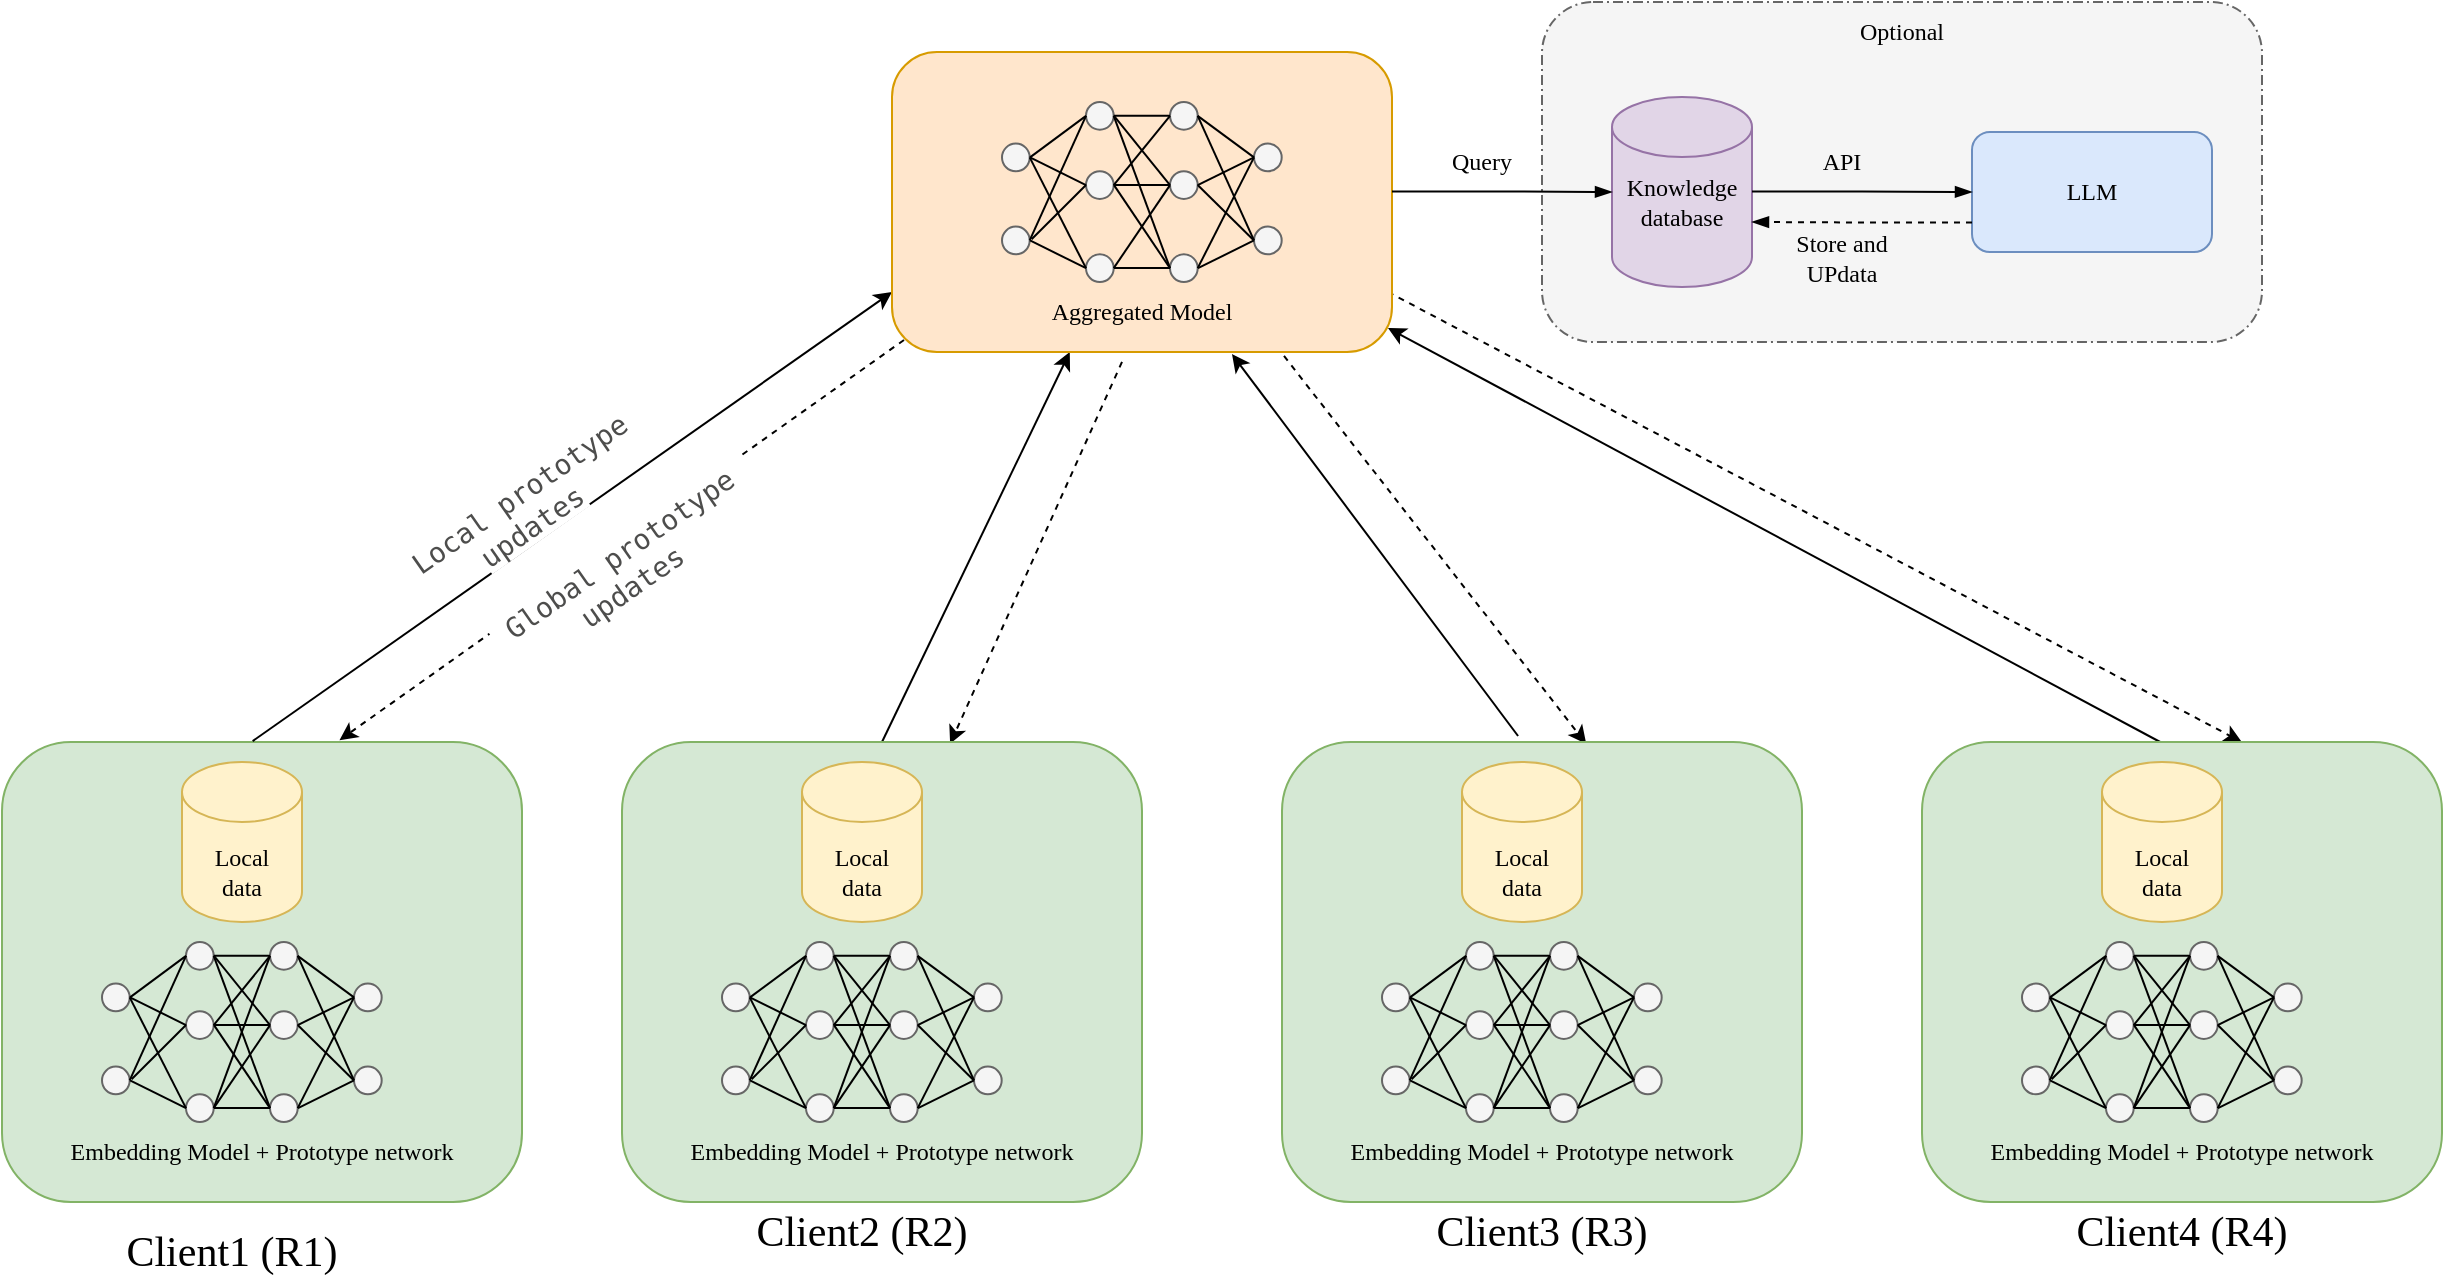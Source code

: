 <mxfile version="28.2.8">
  <diagram name="Page-1" id="EUsz3WUNXGCobBogdAoJ">
    <mxGraphModel dx="1426" dy="841" grid="1" gridSize="10" guides="1" tooltips="1" connect="1" arrows="1" fold="1" page="1" pageScale="1" pageWidth="850" pageHeight="1100" math="0" shadow="0">
      <root>
        <mxCell id="0" />
        <mxCell id="1" parent="0" />
        <mxCell id="vRwU5_9lx7jZgL3S7Ofa-451" value="" style="points=[[0.25,0,0],[0.5,0,0],[0.75,0,0],[1,0.25,0],[1,0.5,0],[1,0.75,0],[0.75,1,0],[0.5,1,0],[0.25,1,0],[0,0.75,0],[0,0.5,0],[0,0.25,0]];rounded=1;dashed=1;dashPattern=5 2 1 2;labelPosition=center;verticalLabelPosition=middle;align=center;verticalAlign=middle;fontSize=8;html=1;whiteSpace=wrap;fillColor=#f5f5f5;fontColor=#333333;strokeColor=#666666;" vertex="1" parent="1">
          <mxGeometry x="880" y="130" width="360" height="170" as="geometry" />
        </mxCell>
        <mxCell id="vRwU5_9lx7jZgL3S7Ofa-1" value="" style="rounded=1;whiteSpace=wrap;html=1;fillColor=#d5e8d4;strokeColor=#82b366;" vertex="1" parent="1">
          <mxGeometry x="110" y="500" width="260" height="230" as="geometry" />
        </mxCell>
        <mxCell id="vRwU5_9lx7jZgL3S7Ofa-3" value="" style="endArrow=classic;html=1;rounded=0;entryX=0;entryY=0.8;entryDx=0;entryDy=0;entryPerimeter=0;exitX=0.482;exitY=-0.002;exitDx=0;exitDy=0;exitPerimeter=0;" edge="1" parent="1" source="vRwU5_9lx7jZgL3S7Ofa-1" target="vRwU5_9lx7jZgL3S7Ofa-314">
          <mxGeometry width="50" height="50" relative="1" as="geometry">
            <mxPoint x="250" y="500" as="sourcePoint" />
            <mxPoint x="530.7" y="304.4" as="targetPoint" />
          </mxGeometry>
        </mxCell>
        <mxCell id="vRwU5_9lx7jZgL3S7Ofa-4" value="" style="endArrow=classic;html=1;rounded=0;exitX=0.024;exitY=0.96;exitDx=0;exitDy=0;dashed=1;exitPerimeter=0;entryX=0.649;entryY=-0.004;entryDx=0;entryDy=0;entryPerimeter=0;" edge="1" parent="1" source="vRwU5_9lx7jZgL3S7Ofa-314" target="vRwU5_9lx7jZgL3S7Ofa-1">
          <mxGeometry width="50" height="50" relative="1" as="geometry">
            <mxPoint x="547.08" y="315.62" as="sourcePoint" />
            <mxPoint x="280" y="496" as="targetPoint" />
          </mxGeometry>
        </mxCell>
        <mxCell id="vRwU5_9lx7jZgL3S7Ofa-54" value="" style="group" vertex="1" connectable="0" parent="1">
          <mxGeometry x="160" y="600" width="140" height="90" as="geometry" />
        </mxCell>
        <mxCell id="vRwU5_9lx7jZgL3S7Ofa-55" value="" style="ellipse;whiteSpace=wrap;html=1;aspect=fixed;container=0;fillColor=#f5f5f5;fontColor=#333333;strokeColor=#666666;" vertex="1" parent="vRwU5_9lx7jZgL3S7Ofa-54">
          <mxGeometry x="42" width="13.846" height="13.846" as="geometry" />
        </mxCell>
        <mxCell id="vRwU5_9lx7jZgL3S7Ofa-56" value="" style="ellipse;whiteSpace=wrap;html=1;aspect=fixed;container=0;fillColor=#f5f5f5;fontColor=#333333;strokeColor=#666666;" vertex="1" parent="vRwU5_9lx7jZgL3S7Ofa-54">
          <mxGeometry x="42" y="34.615" width="13.846" height="13.846" as="geometry" />
        </mxCell>
        <mxCell id="vRwU5_9lx7jZgL3S7Ofa-57" value="" style="ellipse;whiteSpace=wrap;html=1;aspect=fixed;container=0;fillColor=#f5f5f5;fontColor=#333333;strokeColor=#666666;" vertex="1" parent="vRwU5_9lx7jZgL3S7Ofa-54">
          <mxGeometry x="42" y="76.154" width="13.846" height="13.846" as="geometry" />
        </mxCell>
        <mxCell id="vRwU5_9lx7jZgL3S7Ofa-58" value="" style="ellipse;whiteSpace=wrap;html=1;aspect=fixed;container=0;fillColor=#f5f5f5;fontColor=#333333;strokeColor=#666666;" vertex="1" parent="vRwU5_9lx7jZgL3S7Ofa-54">
          <mxGeometry x="84" width="13.846" height="13.846" as="geometry" />
        </mxCell>
        <mxCell id="vRwU5_9lx7jZgL3S7Ofa-59" value="" style="ellipse;whiteSpace=wrap;html=1;aspect=fixed;container=0;fillColor=#f5f5f5;fontColor=#333333;strokeColor=#666666;" vertex="1" parent="vRwU5_9lx7jZgL3S7Ofa-54">
          <mxGeometry x="84" y="34.615" width="13.846" height="13.846" as="geometry" />
        </mxCell>
        <mxCell id="vRwU5_9lx7jZgL3S7Ofa-60" value="" style="ellipse;whiteSpace=wrap;html=1;aspect=fixed;container=0;fillColor=#f5f5f5;fontColor=#333333;strokeColor=#666666;" vertex="1" parent="vRwU5_9lx7jZgL3S7Ofa-54">
          <mxGeometry x="84" y="76.154" width="13.846" height="13.846" as="geometry" />
        </mxCell>
        <mxCell id="vRwU5_9lx7jZgL3S7Ofa-61" value="" style="ellipse;whiteSpace=wrap;html=1;aspect=fixed;container=0;fillColor=#f5f5f5;strokeColor=#666666;fontColor=#333333;" vertex="1" parent="vRwU5_9lx7jZgL3S7Ofa-54">
          <mxGeometry y="20.769" width="13.846" height="13.846" as="geometry" />
        </mxCell>
        <mxCell id="vRwU5_9lx7jZgL3S7Ofa-62" value="" style="ellipse;whiteSpace=wrap;html=1;aspect=fixed;container=0;fillColor=#f5f5f5;fontColor=#333333;strokeColor=#666666;" vertex="1" parent="vRwU5_9lx7jZgL3S7Ofa-54">
          <mxGeometry y="62.308" width="13.846" height="13.846" as="geometry" />
        </mxCell>
        <mxCell id="vRwU5_9lx7jZgL3S7Ofa-63" value="" style="ellipse;whiteSpace=wrap;html=1;aspect=fixed;container=0;fillColor=#f5f5f5;fontColor=#333333;strokeColor=#666666;" vertex="1" parent="vRwU5_9lx7jZgL3S7Ofa-54">
          <mxGeometry x="126" y="20.769" width="13.846" height="13.846" as="geometry" />
        </mxCell>
        <mxCell id="vRwU5_9lx7jZgL3S7Ofa-64" value="" style="ellipse;whiteSpace=wrap;html=1;aspect=fixed;container=0;fillColor=#f5f5f5;fontColor=#333333;strokeColor=#666666;" vertex="1" parent="vRwU5_9lx7jZgL3S7Ofa-54">
          <mxGeometry x="126" y="62.308" width="13.846" height="13.846" as="geometry" />
        </mxCell>
        <mxCell id="vRwU5_9lx7jZgL3S7Ofa-65" value="" style="endArrow=none;html=1;rounded=0;entryX=0;entryY=0.5;entryDx=0;entryDy=0;entryPerimeter=0;exitX=1;exitY=0.5;exitDx=0;exitDy=0;" edge="1" parent="vRwU5_9lx7jZgL3S7Ofa-54" source="vRwU5_9lx7jZgL3S7Ofa-56" target="vRwU5_9lx7jZgL3S7Ofa-58">
          <mxGeometry width="50" height="50" relative="1" as="geometry">
            <mxPoint x="56" y="38.077" as="sourcePoint" />
            <mxPoint x="91" y="3.462" as="targetPoint" />
          </mxGeometry>
        </mxCell>
        <mxCell id="vRwU5_9lx7jZgL3S7Ofa-66" value="" style="endArrow=none;html=1;rounded=0;entryX=0;entryY=0.5;entryDx=0;entryDy=0;exitX=1;exitY=0.5;exitDx=0;exitDy=0;" edge="1" parent="vRwU5_9lx7jZgL3S7Ofa-54" source="vRwU5_9lx7jZgL3S7Ofa-56" target="vRwU5_9lx7jZgL3S7Ofa-59">
          <mxGeometry width="50" height="50" relative="1" as="geometry">
            <mxPoint x="56" y="57.462" as="sourcePoint" />
            <mxPoint x="86.1" y="27.692" as="targetPoint" />
          </mxGeometry>
        </mxCell>
        <mxCell id="vRwU5_9lx7jZgL3S7Ofa-67" value="" style="endArrow=none;html=1;rounded=0;" edge="1" parent="vRwU5_9lx7jZgL3S7Ofa-54">
          <mxGeometry width="50" height="50" relative="1" as="geometry">
            <mxPoint x="56" y="41.538" as="sourcePoint" />
            <mxPoint x="84" y="83.077" as="targetPoint" />
          </mxGeometry>
        </mxCell>
        <mxCell id="vRwU5_9lx7jZgL3S7Ofa-68" value="" style="endArrow=none;html=1;rounded=0;exitX=1;exitY=0.5;exitDx=0;exitDy=0;entryX=0;entryY=0.5;entryDx=0;entryDy=0;" edge="1" parent="vRwU5_9lx7jZgL3S7Ofa-54" source="vRwU5_9lx7jZgL3S7Ofa-55" target="vRwU5_9lx7jZgL3S7Ofa-58">
          <mxGeometry width="50" height="50" relative="1" as="geometry">
            <mxPoint x="98" y="48.462" as="sourcePoint" />
            <mxPoint x="133" y="13.846" as="targetPoint" />
          </mxGeometry>
        </mxCell>
        <mxCell id="vRwU5_9lx7jZgL3S7Ofa-69" value="" style="endArrow=none;html=1;rounded=0;entryX=0;entryY=0.5;entryDx=0;entryDy=0;" edge="1" parent="vRwU5_9lx7jZgL3S7Ofa-54" target="vRwU5_9lx7jZgL3S7Ofa-59">
          <mxGeometry width="50" height="50" relative="1" as="geometry">
            <mxPoint x="56" y="6.923" as="sourcePoint" />
            <mxPoint x="91" y="6.923" as="targetPoint" />
          </mxGeometry>
        </mxCell>
        <mxCell id="vRwU5_9lx7jZgL3S7Ofa-70" value="" style="endArrow=none;html=1;rounded=0;exitX=1;exitY=0.5;exitDx=0;exitDy=0;" edge="1" parent="vRwU5_9lx7jZgL3S7Ofa-54" source="vRwU5_9lx7jZgL3S7Ofa-55">
          <mxGeometry width="50" height="50" relative="1" as="geometry">
            <mxPoint x="70" y="27.692" as="sourcePoint" />
            <mxPoint x="84" y="83.077" as="targetPoint" />
          </mxGeometry>
        </mxCell>
        <mxCell id="vRwU5_9lx7jZgL3S7Ofa-71" value="" style="endArrow=none;html=1;rounded=0;entryX=0;entryY=0.5;entryDx=0;entryDy=0;exitX=1;exitY=0.5;exitDx=0;exitDy=0;" edge="1" parent="vRwU5_9lx7jZgL3S7Ofa-54" source="vRwU5_9lx7jZgL3S7Ofa-57" target="vRwU5_9lx7jZgL3S7Ofa-58">
          <mxGeometry width="50" height="50" relative="1" as="geometry">
            <mxPoint x="49" y="76.154" as="sourcePoint" />
            <mxPoint x="84" y="41.538" as="targetPoint" />
          </mxGeometry>
        </mxCell>
        <mxCell id="vRwU5_9lx7jZgL3S7Ofa-72" value="" style="endArrow=none;html=1;rounded=0;entryX=0;entryY=0.5;entryDx=0;entryDy=0;exitX=1;exitY=0.5;exitDx=0;exitDy=0;" edge="1" parent="vRwU5_9lx7jZgL3S7Ofa-54" source="vRwU5_9lx7jZgL3S7Ofa-57" target="vRwU5_9lx7jZgL3S7Ofa-59">
          <mxGeometry width="50" height="50" relative="1" as="geometry">
            <mxPoint x="56" y="76.154" as="sourcePoint" />
            <mxPoint x="91" y="41.538" as="targetPoint" />
          </mxGeometry>
        </mxCell>
        <mxCell id="vRwU5_9lx7jZgL3S7Ofa-73" value="" style="endArrow=none;html=1;rounded=0;exitX=1;exitY=0.5;exitDx=0;exitDy=0;entryX=0;entryY=0.5;entryDx=0;entryDy=0;" edge="1" parent="vRwU5_9lx7jZgL3S7Ofa-54">
          <mxGeometry width="50" height="50" relative="1" as="geometry">
            <mxPoint x="56" y="83.008" as="sourcePoint" />
            <mxPoint x="84" y="83.008" as="targetPoint" />
          </mxGeometry>
        </mxCell>
        <mxCell id="vRwU5_9lx7jZgL3S7Ofa-74" value="" style="endArrow=none;html=1;rounded=0;entryX=0;entryY=0.5;entryDx=0;entryDy=0;" edge="1" parent="vRwU5_9lx7jZgL3S7Ofa-54" target="vRwU5_9lx7jZgL3S7Ofa-55">
          <mxGeometry width="50" height="50" relative="1" as="geometry">
            <mxPoint x="14" y="27.692" as="sourcePoint" />
            <mxPoint x="49" y="-6.923" as="targetPoint" />
          </mxGeometry>
        </mxCell>
        <mxCell id="vRwU5_9lx7jZgL3S7Ofa-75" value="" style="endArrow=none;html=1;rounded=0;entryX=0;entryY=0.5;entryDx=0;entryDy=0;" edge="1" parent="vRwU5_9lx7jZgL3S7Ofa-54" target="vRwU5_9lx7jZgL3S7Ofa-56">
          <mxGeometry width="50" height="50" relative="1" as="geometry">
            <mxPoint x="14" y="27.692" as="sourcePoint" />
            <mxPoint x="98" y="27.692" as="targetPoint" />
          </mxGeometry>
        </mxCell>
        <mxCell id="vRwU5_9lx7jZgL3S7Ofa-76" value="" style="endArrow=none;html=1;rounded=0;entryX=0;entryY=0.5;entryDx=0;entryDy=0;exitX=1;exitY=0.5;exitDx=0;exitDy=0;" edge="1" parent="vRwU5_9lx7jZgL3S7Ofa-54" source="vRwU5_9lx7jZgL3S7Ofa-61" target="vRwU5_9lx7jZgL3S7Ofa-57">
          <mxGeometry width="50" height="50" relative="1" as="geometry">
            <mxPoint x="10.5" y="34.615" as="sourcePoint" />
            <mxPoint x="38.5" y="48.462" as="targetPoint" />
          </mxGeometry>
        </mxCell>
        <mxCell id="vRwU5_9lx7jZgL3S7Ofa-77" value="" style="endArrow=none;html=1;rounded=0;entryX=0;entryY=0.5;entryDx=0;entryDy=0;exitX=1;exitY=0.5;exitDx=0;exitDy=0;" edge="1" parent="vRwU5_9lx7jZgL3S7Ofa-54" source="vRwU5_9lx7jZgL3S7Ofa-62" target="vRwU5_9lx7jZgL3S7Ofa-55">
          <mxGeometry width="50" height="50" relative="1" as="geometry">
            <mxPoint x="14" y="65.769" as="sourcePoint" />
            <mxPoint x="49" y="31.154" as="targetPoint" />
          </mxGeometry>
        </mxCell>
        <mxCell id="vRwU5_9lx7jZgL3S7Ofa-78" value="" style="endArrow=none;html=1;rounded=0;entryX=0;entryY=0.5;entryDx=0;entryDy=0;" edge="1" parent="vRwU5_9lx7jZgL3S7Ofa-54" target="vRwU5_9lx7jZgL3S7Ofa-57">
          <mxGeometry width="50" height="50" relative="1" as="geometry">
            <mxPoint x="14" y="69.231" as="sourcePoint" />
            <mxPoint x="49" y="51.923" as="targetPoint" />
          </mxGeometry>
        </mxCell>
        <mxCell id="vRwU5_9lx7jZgL3S7Ofa-79" value="" style="endArrow=none;html=1;rounded=0;exitX=1.069;exitY=0.458;exitDx=0;exitDy=0;exitPerimeter=0;entryX=0;entryY=0.5;entryDx=0;entryDy=0;" edge="1" parent="vRwU5_9lx7jZgL3S7Ofa-54" source="vRwU5_9lx7jZgL3S7Ofa-62" target="vRwU5_9lx7jZgL3S7Ofa-56">
          <mxGeometry width="50" height="50" relative="1" as="geometry">
            <mxPoint x="14" y="76.154" as="sourcePoint" />
            <mxPoint x="49" y="41.538" as="targetPoint" />
          </mxGeometry>
        </mxCell>
        <mxCell id="vRwU5_9lx7jZgL3S7Ofa-80" value="" style="endArrow=none;html=1;rounded=0;exitX=1;exitY=0.5;exitDx=0;exitDy=0;entryX=0;entryY=0.5;entryDx=0;entryDy=0;" edge="1" parent="vRwU5_9lx7jZgL3S7Ofa-54" source="vRwU5_9lx7jZgL3S7Ofa-58" target="vRwU5_9lx7jZgL3S7Ofa-63">
          <mxGeometry width="50" height="50" relative="1" as="geometry">
            <mxPoint x="98" y="45" as="sourcePoint" />
            <mxPoint x="133" y="10.385" as="targetPoint" />
          </mxGeometry>
        </mxCell>
        <mxCell id="vRwU5_9lx7jZgL3S7Ofa-81" value="" style="endArrow=none;html=1;rounded=0;exitX=1;exitY=0.5;exitDx=0;exitDy=0;entryX=0;entryY=0.5;entryDx=0;entryDy=0;" edge="1" parent="vRwU5_9lx7jZgL3S7Ofa-54" source="vRwU5_9lx7jZgL3S7Ofa-59" target="vRwU5_9lx7jZgL3S7Ofa-63">
          <mxGeometry width="50" height="50" relative="1" as="geometry">
            <mxPoint x="98" y="55.385" as="sourcePoint" />
            <mxPoint x="133" y="20.769" as="targetPoint" />
          </mxGeometry>
        </mxCell>
        <mxCell id="vRwU5_9lx7jZgL3S7Ofa-82" value="" style="endArrow=none;html=1;rounded=0;exitX=1;exitY=0.5;exitDx=0;exitDy=0;" edge="1" parent="vRwU5_9lx7jZgL3S7Ofa-54" source="vRwU5_9lx7jZgL3S7Ofa-60">
          <mxGeometry width="50" height="50" relative="1" as="geometry">
            <mxPoint x="91" y="62.308" as="sourcePoint" />
            <mxPoint x="126" y="27.692" as="targetPoint" />
          </mxGeometry>
        </mxCell>
        <mxCell id="vRwU5_9lx7jZgL3S7Ofa-83" value="" style="endArrow=none;html=1;rounded=0;exitX=1;exitY=0.5;exitDx=0;exitDy=0;entryX=0;entryY=0.5;entryDx=0;entryDy=0;" edge="1" parent="vRwU5_9lx7jZgL3S7Ofa-54" source="vRwU5_9lx7jZgL3S7Ofa-58" target="vRwU5_9lx7jZgL3S7Ofa-64">
          <mxGeometry width="50" height="50" relative="1" as="geometry">
            <mxPoint x="91" y="100.385" as="sourcePoint" />
            <mxPoint x="126" y="65.769" as="targetPoint" />
          </mxGeometry>
        </mxCell>
        <mxCell id="vRwU5_9lx7jZgL3S7Ofa-84" value="" style="endArrow=none;html=1;rounded=0;entryX=0;entryY=0.5;entryDx=0;entryDy=0;" edge="1" parent="vRwU5_9lx7jZgL3S7Ofa-54" target="vRwU5_9lx7jZgL3S7Ofa-64">
          <mxGeometry width="50" height="50" relative="1" as="geometry">
            <mxPoint x="98" y="83.077" as="sourcePoint" />
            <mxPoint x="133" y="55.385" as="targetPoint" />
          </mxGeometry>
        </mxCell>
        <mxCell id="vRwU5_9lx7jZgL3S7Ofa-85" value="" style="endArrow=none;html=1;rounded=0;exitX=1;exitY=0.5;exitDx=0;exitDy=0;" edge="1" parent="vRwU5_9lx7jZgL3S7Ofa-54" source="vRwU5_9lx7jZgL3S7Ofa-59">
          <mxGeometry width="50" height="50" relative="1" as="geometry">
            <mxPoint x="91" y="96.923" as="sourcePoint" />
            <mxPoint x="126" y="69.231" as="targetPoint" />
          </mxGeometry>
        </mxCell>
        <mxCell id="vRwU5_9lx7jZgL3S7Ofa-198" value="" style="endArrow=classic;html=1;rounded=0;exitX=0.5;exitY=0;exitDx=0;exitDy=0;" edge="1" parent="1" source="vRwU5_9lx7jZgL3S7Ofa-327" target="vRwU5_9lx7jZgL3S7Ofa-314">
          <mxGeometry width="50" height="50" relative="1" as="geometry">
            <mxPoint x="560" y="500" as="sourcePoint" />
            <mxPoint x="640" y="310" as="targetPoint" />
          </mxGeometry>
        </mxCell>
        <mxCell id="vRwU5_9lx7jZgL3S7Ofa-199" value="" style="endArrow=classic;html=1;rounded=0;exitX=0.46;exitY=1.033;exitDx=0;exitDy=0;dashed=1;exitPerimeter=0;entryX=0.631;entryY=0.004;entryDx=0;entryDy=0;entryPerimeter=0;" edge="1" parent="1" target="vRwU5_9lx7jZgL3S7Ofa-327" source="vRwU5_9lx7jZgL3S7Ofa-314">
          <mxGeometry width="50" height="50" relative="1" as="geometry">
            <mxPoint x="667.98" y="344" as="sourcePoint" />
            <mxPoint x="595" y="500" as="targetPoint" />
          </mxGeometry>
        </mxCell>
        <mxCell id="vRwU5_9lx7jZgL3S7Ofa-234" value="" style="endArrow=classic;html=1;rounded=0;entryX=0.68;entryY=1.007;entryDx=0;entryDy=0;entryPerimeter=0;exitX=0.454;exitY=-0.013;exitDx=0;exitDy=0;exitPerimeter=0;" edge="1" parent="1" source="vRwU5_9lx7jZgL3S7Ofa-366" target="vRwU5_9lx7jZgL3S7Ofa-314">
          <mxGeometry width="50" height="50" relative="1" as="geometry">
            <mxPoint x="870" y="500" as="sourcePoint" />
            <mxPoint x="745.2" y="336.52" as="targetPoint" />
          </mxGeometry>
        </mxCell>
        <mxCell id="vRwU5_9lx7jZgL3S7Ofa-235" value="" style="endArrow=classic;html=1;rounded=0;exitX=0.784;exitY=1.013;exitDx=0;exitDy=0;dashed=1;exitPerimeter=0;entryX=0.585;entryY=0.004;entryDx=0;entryDy=0;entryPerimeter=0;" edge="1" parent="1" target="vRwU5_9lx7jZgL3S7Ofa-366" source="vRwU5_9lx7jZgL3S7Ofa-314">
          <mxGeometry width="50" height="50" relative="1" as="geometry">
            <mxPoint x="768.6" y="330.58" as="sourcePoint" />
            <mxPoint x="905" y="500" as="targetPoint" />
          </mxGeometry>
        </mxCell>
        <mxCell id="vRwU5_9lx7jZgL3S7Ofa-270" value="" style="endArrow=classic;html=1;rounded=0;entryX=0.992;entryY=0.92;entryDx=0;entryDy=0;entryPerimeter=0;exitX=0.458;exitY=0;exitDx=0;exitDy=0;exitPerimeter=0;" edge="1" parent="1" source="vRwU5_9lx7jZgL3S7Ofa-404" target="vRwU5_9lx7jZgL3S7Ofa-314">
          <mxGeometry width="50" height="50" relative="1" as="geometry">
            <mxPoint x="1190" y="500" as="sourcePoint" />
            <mxPoint x="832.17" y="307.26" as="targetPoint" />
          </mxGeometry>
        </mxCell>
        <mxCell id="vRwU5_9lx7jZgL3S7Ofa-271" value="" style="endArrow=classic;html=1;rounded=0;exitX=0.992;exitY=0.8;exitDx=0;exitDy=0;dashed=1;entryX=0.615;entryY=0;entryDx=0;entryDy=0;entryPerimeter=0;exitPerimeter=0;" edge="1" parent="1" target="vRwU5_9lx7jZgL3S7Ofa-404" source="vRwU5_9lx7jZgL3S7Ofa-314">
          <mxGeometry width="50" height="50" relative="1" as="geometry">
            <mxPoint x="846.21" y="298.9" as="sourcePoint" />
            <mxPoint x="1225" y="500" as="targetPoint" />
          </mxGeometry>
        </mxCell>
        <mxCell id="vRwU5_9lx7jZgL3S7Ofa-309" value="&lt;font face=&quot;Comic Sans MS&quot;&gt;&lt;font style=&quot;font-size: 21px;&quot;&gt;Client1 (R1&lt;/font&gt;&lt;span style=&quot;background-color: transparent; color: light-dark(rgb(0, 0, 0), rgb(255, 255, 255));&quot;&gt;&lt;font style=&quot;font-size: 21px;&quot;&gt;)&lt;/font&gt;&lt;/span&gt;&lt;/font&gt;" style="text;html=1;whiteSpace=wrap;strokeColor=none;fillColor=none;align=center;verticalAlign=middle;rounded=0;" vertex="1" parent="1">
          <mxGeometry x="150" y="740" width="150" height="30" as="geometry" />
        </mxCell>
        <mxCell id="vRwU5_9lx7jZgL3S7Ofa-310" value="&lt;font face=&quot;Comic Sans MS&quot;&gt;&lt;font style=&quot;font-size: 21px;&quot;&gt;Client2 (R2&lt;/font&gt;&lt;span style=&quot;background-color: transparent; color: light-dark(rgb(0, 0, 0), rgb(255, 255, 255));&quot;&gt;&lt;font style=&quot;font-size: 21px;&quot;&gt;)&lt;/font&gt;&lt;/span&gt;&lt;/font&gt;" style="text;html=1;whiteSpace=wrap;strokeColor=none;fillColor=none;align=center;verticalAlign=middle;rounded=0;" vertex="1" parent="1">
          <mxGeometry x="465" y="730" width="150" height="30" as="geometry" />
        </mxCell>
        <mxCell id="vRwU5_9lx7jZgL3S7Ofa-311" value="&lt;font face=&quot;Comic Sans MS&quot;&gt;&lt;font style=&quot;font-size: 21px;&quot;&gt;Client3 (R3&lt;/font&gt;&lt;span style=&quot;background-color: transparent; color: light-dark(rgb(0, 0, 0), rgb(255, 255, 255));&quot;&gt;&lt;font style=&quot;font-size: 21px;&quot;&gt;)&lt;/font&gt;&lt;/span&gt;&lt;/font&gt;" style="text;html=1;whiteSpace=wrap;strokeColor=none;fillColor=none;align=center;verticalAlign=middle;rounded=0;" vertex="1" parent="1">
          <mxGeometry x="805" y="730" width="150" height="30" as="geometry" />
        </mxCell>
        <mxCell id="vRwU5_9lx7jZgL3S7Ofa-314" value="" style="rounded=1;whiteSpace=wrap;html=1;fillColor=#ffe6cc;strokeColor=#d79b00;" vertex="1" parent="1">
          <mxGeometry x="555" y="155" width="250" height="150" as="geometry" />
        </mxCell>
        <mxCell id="vRwU5_9lx7jZgL3S7Ofa-312" value="&lt;font face=&quot;Comic Sans MS&quot;&gt;&lt;font style=&quot;font-size: 21px;&quot;&gt;Client4 (R4&lt;/font&gt;&lt;span style=&quot;background-color: transparent; color: light-dark(rgb(0, 0, 0), rgb(255, 255, 255));&quot;&gt;&lt;font style=&quot;font-size: 21px;&quot;&gt;)&lt;/font&gt;&lt;/span&gt;&lt;/font&gt;" style="text;html=1;whiteSpace=wrap;strokeColor=none;fillColor=none;align=center;verticalAlign=middle;rounded=0;" vertex="1" parent="1">
          <mxGeometry x="1125" y="730" width="150" height="30" as="geometry" />
        </mxCell>
        <mxCell id="vRwU5_9lx7jZgL3S7Ofa-52" value="" style="group" vertex="1" connectable="0" parent="1">
          <mxGeometry x="610" y="180" width="140" height="90" as="geometry" />
        </mxCell>
        <mxCell id="vRwU5_9lx7jZgL3S7Ofa-7" value="" style="ellipse;whiteSpace=wrap;html=1;aspect=fixed;container=0;fillColor=#f5f5f5;fontColor=#333333;strokeColor=#666666;" vertex="1" parent="vRwU5_9lx7jZgL3S7Ofa-52">
          <mxGeometry x="42" width="13.846" height="13.846" as="geometry" />
        </mxCell>
        <mxCell id="vRwU5_9lx7jZgL3S7Ofa-8" value="" style="ellipse;whiteSpace=wrap;html=1;aspect=fixed;container=0;fillColor=#f5f5f5;fontColor=#333333;strokeColor=#666666;" vertex="1" parent="vRwU5_9lx7jZgL3S7Ofa-52">
          <mxGeometry x="42" y="34.615" width="13.846" height="13.846" as="geometry" />
        </mxCell>
        <mxCell id="vRwU5_9lx7jZgL3S7Ofa-9" value="" style="ellipse;whiteSpace=wrap;html=1;aspect=fixed;container=0;fillColor=#f5f5f5;fontColor=#333333;strokeColor=#666666;" vertex="1" parent="vRwU5_9lx7jZgL3S7Ofa-52">
          <mxGeometry x="42" y="76.154" width="13.846" height="13.846" as="geometry" />
        </mxCell>
        <mxCell id="vRwU5_9lx7jZgL3S7Ofa-17" value="" style="ellipse;whiteSpace=wrap;html=1;aspect=fixed;container=0;fillColor=#f5f5f5;fontColor=#333333;strokeColor=#666666;" vertex="1" parent="vRwU5_9lx7jZgL3S7Ofa-52">
          <mxGeometry x="84" width="13.846" height="13.846" as="geometry" />
        </mxCell>
        <mxCell id="vRwU5_9lx7jZgL3S7Ofa-18" value="" style="ellipse;whiteSpace=wrap;html=1;aspect=fixed;container=0;fillColor=#f5f5f5;fontColor=#333333;strokeColor=#666666;" vertex="1" parent="vRwU5_9lx7jZgL3S7Ofa-52">
          <mxGeometry x="84" y="34.615" width="13.846" height="13.846" as="geometry" />
        </mxCell>
        <mxCell id="vRwU5_9lx7jZgL3S7Ofa-19" value="" style="ellipse;whiteSpace=wrap;html=1;aspect=fixed;container=0;fillColor=#f5f5f5;fontColor=#333333;strokeColor=#666666;" vertex="1" parent="vRwU5_9lx7jZgL3S7Ofa-52">
          <mxGeometry x="84" y="76.154" width="13.846" height="13.846" as="geometry" />
        </mxCell>
        <mxCell id="vRwU5_9lx7jZgL3S7Ofa-20" value="" style="ellipse;whiteSpace=wrap;html=1;aspect=fixed;container=0;fillColor=#f5f5f5;fontColor=#333333;strokeColor=#666666;" vertex="1" parent="vRwU5_9lx7jZgL3S7Ofa-52">
          <mxGeometry y="20.769" width="13.846" height="13.846" as="geometry" />
        </mxCell>
        <mxCell id="vRwU5_9lx7jZgL3S7Ofa-21" value="" style="ellipse;whiteSpace=wrap;html=1;aspect=fixed;container=0;fillColor=#f5f5f5;fontColor=#333333;strokeColor=#666666;" vertex="1" parent="vRwU5_9lx7jZgL3S7Ofa-52">
          <mxGeometry y="62.308" width="13.846" height="13.846" as="geometry" />
        </mxCell>
        <mxCell id="vRwU5_9lx7jZgL3S7Ofa-22" value="" style="ellipse;whiteSpace=wrap;html=1;aspect=fixed;container=0;fillColor=#f5f5f5;fontColor=#333333;strokeColor=#666666;" vertex="1" parent="vRwU5_9lx7jZgL3S7Ofa-52">
          <mxGeometry x="126" y="20.769" width="13.846" height="13.846" as="geometry" />
        </mxCell>
        <mxCell id="vRwU5_9lx7jZgL3S7Ofa-23" value="" style="ellipse;whiteSpace=wrap;html=1;aspect=fixed;container=0;fillColor=#f5f5f5;fontColor=#333333;strokeColor=#666666;" vertex="1" parent="vRwU5_9lx7jZgL3S7Ofa-52">
          <mxGeometry x="126" y="62.308" width="13.846" height="13.846" as="geometry" />
        </mxCell>
        <mxCell id="vRwU5_9lx7jZgL3S7Ofa-30" value="" style="endArrow=none;html=1;rounded=0;entryX=0;entryY=0.5;entryDx=0;entryDy=0;entryPerimeter=0;exitX=1;exitY=0.5;exitDx=0;exitDy=0;" edge="1" parent="vRwU5_9lx7jZgL3S7Ofa-52" source="vRwU5_9lx7jZgL3S7Ofa-8" target="vRwU5_9lx7jZgL3S7Ofa-17">
          <mxGeometry width="50" height="50" relative="1" as="geometry">
            <mxPoint x="56" y="38.077" as="sourcePoint" />
            <mxPoint x="91" y="3.462" as="targetPoint" />
          </mxGeometry>
        </mxCell>
        <mxCell id="vRwU5_9lx7jZgL3S7Ofa-32" value="" style="endArrow=none;html=1;rounded=0;entryX=0;entryY=0.5;entryDx=0;entryDy=0;exitX=1;exitY=0.5;exitDx=0;exitDy=0;" edge="1" parent="vRwU5_9lx7jZgL3S7Ofa-52" source="vRwU5_9lx7jZgL3S7Ofa-8" target="vRwU5_9lx7jZgL3S7Ofa-18">
          <mxGeometry width="50" height="50" relative="1" as="geometry">
            <mxPoint x="56" y="57.462" as="sourcePoint" />
            <mxPoint x="86.1" y="27.692" as="targetPoint" />
          </mxGeometry>
        </mxCell>
        <mxCell id="vRwU5_9lx7jZgL3S7Ofa-33" value="" style="endArrow=none;html=1;rounded=0;" edge="1" parent="vRwU5_9lx7jZgL3S7Ofa-52">
          <mxGeometry width="50" height="50" relative="1" as="geometry">
            <mxPoint x="56" y="41.538" as="sourcePoint" />
            <mxPoint x="84" y="83.077" as="targetPoint" />
          </mxGeometry>
        </mxCell>
        <mxCell id="vRwU5_9lx7jZgL3S7Ofa-34" value="" style="endArrow=none;html=1;rounded=0;exitX=1;exitY=0.5;exitDx=0;exitDy=0;entryX=0;entryY=0.5;entryDx=0;entryDy=0;" edge="1" parent="vRwU5_9lx7jZgL3S7Ofa-52" source="vRwU5_9lx7jZgL3S7Ofa-7" target="vRwU5_9lx7jZgL3S7Ofa-17">
          <mxGeometry width="50" height="50" relative="1" as="geometry">
            <mxPoint x="98" y="48.462" as="sourcePoint" />
            <mxPoint x="133" y="13.846" as="targetPoint" />
          </mxGeometry>
        </mxCell>
        <mxCell id="vRwU5_9lx7jZgL3S7Ofa-35" value="" style="endArrow=none;html=1;rounded=0;entryX=0;entryY=0.5;entryDx=0;entryDy=0;" edge="1" parent="vRwU5_9lx7jZgL3S7Ofa-52" target="vRwU5_9lx7jZgL3S7Ofa-18">
          <mxGeometry width="50" height="50" relative="1" as="geometry">
            <mxPoint x="56" y="6.923" as="sourcePoint" />
            <mxPoint x="91" y="6.923" as="targetPoint" />
          </mxGeometry>
        </mxCell>
        <mxCell id="vRwU5_9lx7jZgL3S7Ofa-36" value="" style="endArrow=none;html=1;rounded=0;exitX=1;exitY=0.5;exitDx=0;exitDy=0;" edge="1" parent="vRwU5_9lx7jZgL3S7Ofa-52" source="vRwU5_9lx7jZgL3S7Ofa-7">
          <mxGeometry width="50" height="50" relative="1" as="geometry">
            <mxPoint x="70" y="27.692" as="sourcePoint" />
            <mxPoint x="84" y="83.077" as="targetPoint" />
          </mxGeometry>
        </mxCell>
        <mxCell id="vRwU5_9lx7jZgL3S7Ofa-38" value="" style="endArrow=none;html=1;rounded=0;entryX=0;entryY=0.5;entryDx=0;entryDy=0;exitX=1;exitY=0.5;exitDx=0;exitDy=0;" edge="1" parent="vRwU5_9lx7jZgL3S7Ofa-52" source="vRwU5_9lx7jZgL3S7Ofa-9" target="vRwU5_9lx7jZgL3S7Ofa-18">
          <mxGeometry width="50" height="50" relative="1" as="geometry">
            <mxPoint x="56" y="76.154" as="sourcePoint" />
            <mxPoint x="91" y="41.538" as="targetPoint" />
          </mxGeometry>
        </mxCell>
        <mxCell id="vRwU5_9lx7jZgL3S7Ofa-39" value="" style="endArrow=none;html=1;rounded=0;exitX=1;exitY=0.5;exitDx=0;exitDy=0;entryX=0;entryY=0.5;entryDx=0;entryDy=0;" edge="1" parent="vRwU5_9lx7jZgL3S7Ofa-52">
          <mxGeometry width="50" height="50" relative="1" as="geometry">
            <mxPoint x="56" y="83.008" as="sourcePoint" />
            <mxPoint x="84" y="83.008" as="targetPoint" />
          </mxGeometry>
        </mxCell>
        <mxCell id="vRwU5_9lx7jZgL3S7Ofa-40" value="" style="endArrow=none;html=1;rounded=0;entryX=0;entryY=0.5;entryDx=0;entryDy=0;" edge="1" parent="vRwU5_9lx7jZgL3S7Ofa-52" target="vRwU5_9lx7jZgL3S7Ofa-7">
          <mxGeometry width="50" height="50" relative="1" as="geometry">
            <mxPoint x="14" y="27.692" as="sourcePoint" />
            <mxPoint x="49" y="-6.923" as="targetPoint" />
          </mxGeometry>
        </mxCell>
        <mxCell id="vRwU5_9lx7jZgL3S7Ofa-41" value="" style="endArrow=none;html=1;rounded=0;entryX=0;entryY=0.5;entryDx=0;entryDy=0;" edge="1" parent="vRwU5_9lx7jZgL3S7Ofa-52" target="vRwU5_9lx7jZgL3S7Ofa-8">
          <mxGeometry width="50" height="50" relative="1" as="geometry">
            <mxPoint x="14" y="27.692" as="sourcePoint" />
            <mxPoint x="98" y="27.692" as="targetPoint" />
          </mxGeometry>
        </mxCell>
        <mxCell id="vRwU5_9lx7jZgL3S7Ofa-42" value="" style="endArrow=none;html=1;rounded=0;entryX=0;entryY=0.5;entryDx=0;entryDy=0;exitX=1;exitY=0.5;exitDx=0;exitDy=0;" edge="1" parent="vRwU5_9lx7jZgL3S7Ofa-52" source="vRwU5_9lx7jZgL3S7Ofa-20" target="vRwU5_9lx7jZgL3S7Ofa-9">
          <mxGeometry width="50" height="50" relative="1" as="geometry">
            <mxPoint x="10.5" y="34.615" as="sourcePoint" />
            <mxPoint x="38.5" y="48.462" as="targetPoint" />
          </mxGeometry>
        </mxCell>
        <mxCell id="vRwU5_9lx7jZgL3S7Ofa-43" value="" style="endArrow=none;html=1;rounded=0;entryX=0;entryY=0.5;entryDx=0;entryDy=0;exitX=1;exitY=0.5;exitDx=0;exitDy=0;" edge="1" parent="vRwU5_9lx7jZgL3S7Ofa-52" source="vRwU5_9lx7jZgL3S7Ofa-21" target="vRwU5_9lx7jZgL3S7Ofa-7">
          <mxGeometry width="50" height="50" relative="1" as="geometry">
            <mxPoint x="14" y="65.769" as="sourcePoint" />
            <mxPoint x="49" y="31.154" as="targetPoint" />
          </mxGeometry>
        </mxCell>
        <mxCell id="vRwU5_9lx7jZgL3S7Ofa-44" value="" style="endArrow=none;html=1;rounded=0;entryX=0;entryY=0.5;entryDx=0;entryDy=0;" edge="1" parent="vRwU5_9lx7jZgL3S7Ofa-52" target="vRwU5_9lx7jZgL3S7Ofa-9">
          <mxGeometry width="50" height="50" relative="1" as="geometry">
            <mxPoint x="14" y="69.231" as="sourcePoint" />
            <mxPoint x="49" y="51.923" as="targetPoint" />
          </mxGeometry>
        </mxCell>
        <mxCell id="vRwU5_9lx7jZgL3S7Ofa-45" value="" style="endArrow=none;html=1;rounded=0;exitX=1.069;exitY=0.458;exitDx=0;exitDy=0;exitPerimeter=0;entryX=0;entryY=0.5;entryDx=0;entryDy=0;" edge="1" parent="vRwU5_9lx7jZgL3S7Ofa-52" source="vRwU5_9lx7jZgL3S7Ofa-21" target="vRwU5_9lx7jZgL3S7Ofa-8">
          <mxGeometry width="50" height="50" relative="1" as="geometry">
            <mxPoint x="14" y="76.154" as="sourcePoint" />
            <mxPoint x="49" y="41.538" as="targetPoint" />
          </mxGeometry>
        </mxCell>
        <mxCell id="vRwU5_9lx7jZgL3S7Ofa-46" value="" style="endArrow=none;html=1;rounded=0;exitX=1;exitY=0.5;exitDx=0;exitDy=0;entryX=0;entryY=0.5;entryDx=0;entryDy=0;" edge="1" parent="vRwU5_9lx7jZgL3S7Ofa-52" source="vRwU5_9lx7jZgL3S7Ofa-17" target="vRwU5_9lx7jZgL3S7Ofa-22">
          <mxGeometry width="50" height="50" relative="1" as="geometry">
            <mxPoint x="98" y="45" as="sourcePoint" />
            <mxPoint x="133" y="10.385" as="targetPoint" />
          </mxGeometry>
        </mxCell>
        <mxCell id="vRwU5_9lx7jZgL3S7Ofa-47" value="" style="endArrow=none;html=1;rounded=0;exitX=1;exitY=0.5;exitDx=0;exitDy=0;entryX=0;entryY=0.5;entryDx=0;entryDy=0;" edge="1" parent="vRwU5_9lx7jZgL3S7Ofa-52" source="vRwU5_9lx7jZgL3S7Ofa-18" target="vRwU5_9lx7jZgL3S7Ofa-22">
          <mxGeometry width="50" height="50" relative="1" as="geometry">
            <mxPoint x="98" y="55.385" as="sourcePoint" />
            <mxPoint x="133" y="20.769" as="targetPoint" />
          </mxGeometry>
        </mxCell>
        <mxCell id="vRwU5_9lx7jZgL3S7Ofa-48" value="" style="endArrow=none;html=1;rounded=0;exitX=1;exitY=0.5;exitDx=0;exitDy=0;" edge="1" parent="vRwU5_9lx7jZgL3S7Ofa-52" source="vRwU5_9lx7jZgL3S7Ofa-19">
          <mxGeometry width="50" height="50" relative="1" as="geometry">
            <mxPoint x="91" y="62.308" as="sourcePoint" />
            <mxPoint x="126" y="27.692" as="targetPoint" />
          </mxGeometry>
        </mxCell>
        <mxCell id="vRwU5_9lx7jZgL3S7Ofa-49" value="" style="endArrow=none;html=1;rounded=0;exitX=1;exitY=0.5;exitDx=0;exitDy=0;entryX=0;entryY=0.5;entryDx=0;entryDy=0;" edge="1" parent="vRwU5_9lx7jZgL3S7Ofa-52" source="vRwU5_9lx7jZgL3S7Ofa-17" target="vRwU5_9lx7jZgL3S7Ofa-23">
          <mxGeometry width="50" height="50" relative="1" as="geometry">
            <mxPoint x="91" y="100.385" as="sourcePoint" />
            <mxPoint x="126" y="65.769" as="targetPoint" />
          </mxGeometry>
        </mxCell>
        <mxCell id="vRwU5_9lx7jZgL3S7Ofa-50" value="" style="endArrow=none;html=1;rounded=0;entryX=0;entryY=0.5;entryDx=0;entryDy=0;" edge="1" parent="vRwU5_9lx7jZgL3S7Ofa-52" target="vRwU5_9lx7jZgL3S7Ofa-23">
          <mxGeometry width="50" height="50" relative="1" as="geometry">
            <mxPoint x="98" y="83.077" as="sourcePoint" />
            <mxPoint x="133" y="55.385" as="targetPoint" />
          </mxGeometry>
        </mxCell>
        <mxCell id="vRwU5_9lx7jZgL3S7Ofa-51" value="" style="endArrow=none;html=1;rounded=0;exitX=1;exitY=0.5;exitDx=0;exitDy=0;" edge="1" parent="vRwU5_9lx7jZgL3S7Ofa-52" source="vRwU5_9lx7jZgL3S7Ofa-18">
          <mxGeometry width="50" height="50" relative="1" as="geometry">
            <mxPoint x="91" y="96.923" as="sourcePoint" />
            <mxPoint x="126" y="69.231" as="targetPoint" />
          </mxGeometry>
        </mxCell>
        <mxCell id="vRwU5_9lx7jZgL3S7Ofa-5" value="" style="shape=cylinder3;whiteSpace=wrap;html=1;boundedLbl=1;backgroundOutline=1;size=15;fillColor=#e1d5e7;strokeColor=#9673a6;" vertex="1" parent="1">
          <mxGeometry x="915" y="177.5" width="70" height="95" as="geometry" />
        </mxCell>
        <mxCell id="vRwU5_9lx7jZgL3S7Ofa-319" value="" style="rounded=1;whiteSpace=wrap;html=1;fillColor=#dae8fc;strokeColor=#6c8ebf;" vertex="1" parent="1">
          <mxGeometry x="1095" y="195" width="120" height="60" as="geometry" />
        </mxCell>
        <mxCell id="vRwU5_9lx7jZgL3S7Ofa-324" value="&lt;font face=&quot;Comic Sans MS&quot;&gt;Embedding Model + Prototype network&lt;/font&gt;" style="text;html=1;whiteSpace=wrap;strokeColor=none;fillColor=none;align=center;verticalAlign=middle;rounded=0;" vertex="1" parent="1">
          <mxGeometry x="130" y="690" width="220" height="30" as="geometry" />
        </mxCell>
        <mxCell id="vRwU5_9lx7jZgL3S7Ofa-325" value="" style="group" vertex="1" connectable="0" parent="1">
          <mxGeometry x="200" y="510" width="60" height="80" as="geometry" />
        </mxCell>
        <mxCell id="vRwU5_9lx7jZgL3S7Ofa-53" value="" style="shape=cylinder3;whiteSpace=wrap;html=1;boundedLbl=1;backgroundOutline=1;size=15;fillColor=#fff2cc;strokeColor=#d6b656;" vertex="1" parent="vRwU5_9lx7jZgL3S7Ofa-325">
          <mxGeometry width="60" height="80" as="geometry" />
        </mxCell>
        <mxCell id="vRwU5_9lx7jZgL3S7Ofa-322" value="&lt;font face=&quot;Comic Sans MS&quot;&gt;Local data&lt;/font&gt;" style="text;html=1;whiteSpace=wrap;strokeColor=none;fillColor=none;align=center;verticalAlign=middle;rounded=0;" vertex="1" parent="vRwU5_9lx7jZgL3S7Ofa-325">
          <mxGeometry x="5" y="40" width="50" height="30" as="geometry" />
        </mxCell>
        <mxCell id="vRwU5_9lx7jZgL3S7Ofa-327" value="" style="rounded=1;whiteSpace=wrap;html=1;fillColor=#d5e8d4;strokeColor=#82b366;" vertex="1" parent="1">
          <mxGeometry x="420" y="500" width="260" height="230" as="geometry" />
        </mxCell>
        <mxCell id="vRwU5_9lx7jZgL3S7Ofa-328" value="" style="group" vertex="1" connectable="0" parent="1">
          <mxGeometry x="470" y="600" width="140" height="90" as="geometry" />
        </mxCell>
        <mxCell id="vRwU5_9lx7jZgL3S7Ofa-329" value="" style="ellipse;whiteSpace=wrap;html=1;aspect=fixed;container=0;fillColor=#f5f5f5;fontColor=#333333;strokeColor=#666666;" vertex="1" parent="vRwU5_9lx7jZgL3S7Ofa-328">
          <mxGeometry x="42" width="13.846" height="13.846" as="geometry" />
        </mxCell>
        <mxCell id="vRwU5_9lx7jZgL3S7Ofa-330" value="" style="ellipse;whiteSpace=wrap;html=1;aspect=fixed;container=0;fillColor=#f5f5f5;fontColor=#333333;strokeColor=#666666;" vertex="1" parent="vRwU5_9lx7jZgL3S7Ofa-328">
          <mxGeometry x="42" y="34.615" width="13.846" height="13.846" as="geometry" />
        </mxCell>
        <mxCell id="vRwU5_9lx7jZgL3S7Ofa-331" value="" style="ellipse;whiteSpace=wrap;html=1;aspect=fixed;container=0;fillColor=#f5f5f5;fontColor=#333333;strokeColor=#666666;" vertex="1" parent="vRwU5_9lx7jZgL3S7Ofa-328">
          <mxGeometry x="42" y="76.154" width="13.846" height="13.846" as="geometry" />
        </mxCell>
        <mxCell id="vRwU5_9lx7jZgL3S7Ofa-332" value="" style="ellipse;whiteSpace=wrap;html=1;aspect=fixed;container=0;fillColor=#f5f5f5;fontColor=#333333;strokeColor=#666666;" vertex="1" parent="vRwU5_9lx7jZgL3S7Ofa-328">
          <mxGeometry x="84" width="13.846" height="13.846" as="geometry" />
        </mxCell>
        <mxCell id="vRwU5_9lx7jZgL3S7Ofa-333" value="" style="ellipse;whiteSpace=wrap;html=1;aspect=fixed;container=0;fillColor=#f5f5f5;fontColor=#333333;strokeColor=#666666;" vertex="1" parent="vRwU5_9lx7jZgL3S7Ofa-328">
          <mxGeometry x="84" y="34.615" width="13.846" height="13.846" as="geometry" />
        </mxCell>
        <mxCell id="vRwU5_9lx7jZgL3S7Ofa-334" value="" style="ellipse;whiteSpace=wrap;html=1;aspect=fixed;container=0;fillColor=#f5f5f5;fontColor=#333333;strokeColor=#666666;" vertex="1" parent="vRwU5_9lx7jZgL3S7Ofa-328">
          <mxGeometry x="84" y="76.154" width="13.846" height="13.846" as="geometry" />
        </mxCell>
        <mxCell id="vRwU5_9lx7jZgL3S7Ofa-335" value="" style="ellipse;whiteSpace=wrap;html=1;aspect=fixed;container=0;fillColor=#f5f5f5;fontColor=#333333;strokeColor=#666666;" vertex="1" parent="vRwU5_9lx7jZgL3S7Ofa-328">
          <mxGeometry y="20.769" width="13.846" height="13.846" as="geometry" />
        </mxCell>
        <mxCell id="vRwU5_9lx7jZgL3S7Ofa-336" value="" style="ellipse;whiteSpace=wrap;html=1;aspect=fixed;container=0;fillColor=#f5f5f5;fontColor=#333333;strokeColor=#666666;" vertex="1" parent="vRwU5_9lx7jZgL3S7Ofa-328">
          <mxGeometry y="62.308" width="13.846" height="13.846" as="geometry" />
        </mxCell>
        <mxCell id="vRwU5_9lx7jZgL3S7Ofa-337" value="" style="ellipse;whiteSpace=wrap;html=1;aspect=fixed;container=0;fillColor=#f5f5f5;fontColor=#333333;strokeColor=#666666;" vertex="1" parent="vRwU5_9lx7jZgL3S7Ofa-328">
          <mxGeometry x="126" y="20.769" width="13.846" height="13.846" as="geometry" />
        </mxCell>
        <mxCell id="vRwU5_9lx7jZgL3S7Ofa-338" value="" style="ellipse;whiteSpace=wrap;html=1;aspect=fixed;container=0;fillColor=#f5f5f5;fontColor=#333333;strokeColor=#666666;" vertex="1" parent="vRwU5_9lx7jZgL3S7Ofa-328">
          <mxGeometry x="126" y="62.308" width="13.846" height="13.846" as="geometry" />
        </mxCell>
        <mxCell id="vRwU5_9lx7jZgL3S7Ofa-339" value="" style="endArrow=none;html=1;rounded=0;entryX=0;entryY=0.5;entryDx=0;entryDy=0;entryPerimeter=0;exitX=1;exitY=0.5;exitDx=0;exitDy=0;" edge="1" parent="vRwU5_9lx7jZgL3S7Ofa-328" source="vRwU5_9lx7jZgL3S7Ofa-330" target="vRwU5_9lx7jZgL3S7Ofa-332">
          <mxGeometry width="50" height="50" relative="1" as="geometry">
            <mxPoint x="56" y="38.077" as="sourcePoint" />
            <mxPoint x="91" y="3.462" as="targetPoint" />
          </mxGeometry>
        </mxCell>
        <mxCell id="vRwU5_9lx7jZgL3S7Ofa-340" value="" style="endArrow=none;html=1;rounded=0;entryX=0;entryY=0.5;entryDx=0;entryDy=0;exitX=1;exitY=0.5;exitDx=0;exitDy=0;" edge="1" parent="vRwU5_9lx7jZgL3S7Ofa-328" source="vRwU5_9lx7jZgL3S7Ofa-330" target="vRwU5_9lx7jZgL3S7Ofa-333">
          <mxGeometry width="50" height="50" relative="1" as="geometry">
            <mxPoint x="56" y="57.462" as="sourcePoint" />
            <mxPoint x="86.1" y="27.692" as="targetPoint" />
          </mxGeometry>
        </mxCell>
        <mxCell id="vRwU5_9lx7jZgL3S7Ofa-341" value="" style="endArrow=none;html=1;rounded=0;" edge="1" parent="vRwU5_9lx7jZgL3S7Ofa-328">
          <mxGeometry width="50" height="50" relative="1" as="geometry">
            <mxPoint x="56" y="41.538" as="sourcePoint" />
            <mxPoint x="84" y="83.077" as="targetPoint" />
          </mxGeometry>
        </mxCell>
        <mxCell id="vRwU5_9lx7jZgL3S7Ofa-342" value="" style="endArrow=none;html=1;rounded=0;exitX=1;exitY=0.5;exitDx=0;exitDy=0;entryX=0;entryY=0.5;entryDx=0;entryDy=0;" edge="1" parent="vRwU5_9lx7jZgL3S7Ofa-328" source="vRwU5_9lx7jZgL3S7Ofa-329" target="vRwU5_9lx7jZgL3S7Ofa-332">
          <mxGeometry width="50" height="50" relative="1" as="geometry">
            <mxPoint x="98" y="48.462" as="sourcePoint" />
            <mxPoint x="133" y="13.846" as="targetPoint" />
          </mxGeometry>
        </mxCell>
        <mxCell id="vRwU5_9lx7jZgL3S7Ofa-343" value="" style="endArrow=none;html=1;rounded=0;entryX=0;entryY=0.5;entryDx=0;entryDy=0;" edge="1" parent="vRwU5_9lx7jZgL3S7Ofa-328" target="vRwU5_9lx7jZgL3S7Ofa-333">
          <mxGeometry width="50" height="50" relative="1" as="geometry">
            <mxPoint x="56" y="6.923" as="sourcePoint" />
            <mxPoint x="91" y="6.923" as="targetPoint" />
          </mxGeometry>
        </mxCell>
        <mxCell id="vRwU5_9lx7jZgL3S7Ofa-344" value="" style="endArrow=none;html=1;rounded=0;exitX=1;exitY=0.5;exitDx=0;exitDy=0;" edge="1" parent="vRwU5_9lx7jZgL3S7Ofa-328" source="vRwU5_9lx7jZgL3S7Ofa-329">
          <mxGeometry width="50" height="50" relative="1" as="geometry">
            <mxPoint x="70" y="27.692" as="sourcePoint" />
            <mxPoint x="84" y="83.077" as="targetPoint" />
          </mxGeometry>
        </mxCell>
        <mxCell id="vRwU5_9lx7jZgL3S7Ofa-345" value="" style="endArrow=none;html=1;rounded=0;entryX=0;entryY=0.5;entryDx=0;entryDy=0;exitX=1;exitY=0.5;exitDx=0;exitDy=0;" edge="1" parent="vRwU5_9lx7jZgL3S7Ofa-328" source="vRwU5_9lx7jZgL3S7Ofa-331" target="vRwU5_9lx7jZgL3S7Ofa-332">
          <mxGeometry width="50" height="50" relative="1" as="geometry">
            <mxPoint x="49" y="76.154" as="sourcePoint" />
            <mxPoint x="84" y="41.538" as="targetPoint" />
          </mxGeometry>
        </mxCell>
        <mxCell id="vRwU5_9lx7jZgL3S7Ofa-346" value="" style="endArrow=none;html=1;rounded=0;entryX=0;entryY=0.5;entryDx=0;entryDy=0;exitX=1;exitY=0.5;exitDx=0;exitDy=0;" edge="1" parent="vRwU5_9lx7jZgL3S7Ofa-328" source="vRwU5_9lx7jZgL3S7Ofa-331" target="vRwU5_9lx7jZgL3S7Ofa-333">
          <mxGeometry width="50" height="50" relative="1" as="geometry">
            <mxPoint x="56" y="76.154" as="sourcePoint" />
            <mxPoint x="91" y="41.538" as="targetPoint" />
          </mxGeometry>
        </mxCell>
        <mxCell id="vRwU5_9lx7jZgL3S7Ofa-347" value="" style="endArrow=none;html=1;rounded=0;exitX=1;exitY=0.5;exitDx=0;exitDy=0;entryX=0;entryY=0.5;entryDx=0;entryDy=0;" edge="1" parent="vRwU5_9lx7jZgL3S7Ofa-328">
          <mxGeometry width="50" height="50" relative="1" as="geometry">
            <mxPoint x="56" y="83.008" as="sourcePoint" />
            <mxPoint x="84" y="83.008" as="targetPoint" />
          </mxGeometry>
        </mxCell>
        <mxCell id="vRwU5_9lx7jZgL3S7Ofa-348" value="" style="endArrow=none;html=1;rounded=0;entryX=0;entryY=0.5;entryDx=0;entryDy=0;" edge="1" parent="vRwU5_9lx7jZgL3S7Ofa-328" target="vRwU5_9lx7jZgL3S7Ofa-329">
          <mxGeometry width="50" height="50" relative="1" as="geometry">
            <mxPoint x="14" y="27.692" as="sourcePoint" />
            <mxPoint x="49" y="-6.923" as="targetPoint" />
          </mxGeometry>
        </mxCell>
        <mxCell id="vRwU5_9lx7jZgL3S7Ofa-349" value="" style="endArrow=none;html=1;rounded=0;entryX=0;entryY=0.5;entryDx=0;entryDy=0;" edge="1" parent="vRwU5_9lx7jZgL3S7Ofa-328" target="vRwU5_9lx7jZgL3S7Ofa-330">
          <mxGeometry width="50" height="50" relative="1" as="geometry">
            <mxPoint x="14" y="27.692" as="sourcePoint" />
            <mxPoint x="98" y="27.692" as="targetPoint" />
          </mxGeometry>
        </mxCell>
        <mxCell id="vRwU5_9lx7jZgL3S7Ofa-350" value="" style="endArrow=none;html=1;rounded=0;entryX=0;entryY=0.5;entryDx=0;entryDy=0;exitX=1;exitY=0.5;exitDx=0;exitDy=0;" edge="1" parent="vRwU5_9lx7jZgL3S7Ofa-328" source="vRwU5_9lx7jZgL3S7Ofa-335" target="vRwU5_9lx7jZgL3S7Ofa-331">
          <mxGeometry width="50" height="50" relative="1" as="geometry">
            <mxPoint x="10.5" y="34.615" as="sourcePoint" />
            <mxPoint x="38.5" y="48.462" as="targetPoint" />
          </mxGeometry>
        </mxCell>
        <mxCell id="vRwU5_9lx7jZgL3S7Ofa-351" value="" style="endArrow=none;html=1;rounded=0;entryX=0;entryY=0.5;entryDx=0;entryDy=0;exitX=1;exitY=0.5;exitDx=0;exitDy=0;" edge="1" parent="vRwU5_9lx7jZgL3S7Ofa-328" source="vRwU5_9lx7jZgL3S7Ofa-336" target="vRwU5_9lx7jZgL3S7Ofa-329">
          <mxGeometry width="50" height="50" relative="1" as="geometry">
            <mxPoint x="14" y="65.769" as="sourcePoint" />
            <mxPoint x="49" y="31.154" as="targetPoint" />
          </mxGeometry>
        </mxCell>
        <mxCell id="vRwU5_9lx7jZgL3S7Ofa-352" value="" style="endArrow=none;html=1;rounded=0;entryX=0;entryY=0.5;entryDx=0;entryDy=0;" edge="1" parent="vRwU5_9lx7jZgL3S7Ofa-328" target="vRwU5_9lx7jZgL3S7Ofa-331">
          <mxGeometry width="50" height="50" relative="1" as="geometry">
            <mxPoint x="14" y="69.231" as="sourcePoint" />
            <mxPoint x="49" y="51.923" as="targetPoint" />
          </mxGeometry>
        </mxCell>
        <mxCell id="vRwU5_9lx7jZgL3S7Ofa-353" value="" style="endArrow=none;html=1;rounded=0;exitX=1.069;exitY=0.458;exitDx=0;exitDy=0;exitPerimeter=0;entryX=0;entryY=0.5;entryDx=0;entryDy=0;" edge="1" parent="vRwU5_9lx7jZgL3S7Ofa-328" source="vRwU5_9lx7jZgL3S7Ofa-336" target="vRwU5_9lx7jZgL3S7Ofa-330">
          <mxGeometry width="50" height="50" relative="1" as="geometry">
            <mxPoint x="14" y="76.154" as="sourcePoint" />
            <mxPoint x="49" y="41.538" as="targetPoint" />
          </mxGeometry>
        </mxCell>
        <mxCell id="vRwU5_9lx7jZgL3S7Ofa-354" value="" style="endArrow=none;html=1;rounded=0;exitX=1;exitY=0.5;exitDx=0;exitDy=0;entryX=0;entryY=0.5;entryDx=0;entryDy=0;" edge="1" parent="vRwU5_9lx7jZgL3S7Ofa-328" source="vRwU5_9lx7jZgL3S7Ofa-332" target="vRwU5_9lx7jZgL3S7Ofa-337">
          <mxGeometry width="50" height="50" relative="1" as="geometry">
            <mxPoint x="98" y="45" as="sourcePoint" />
            <mxPoint x="133" y="10.385" as="targetPoint" />
          </mxGeometry>
        </mxCell>
        <mxCell id="vRwU5_9lx7jZgL3S7Ofa-355" value="" style="endArrow=none;html=1;rounded=0;exitX=1;exitY=0.5;exitDx=0;exitDy=0;entryX=0;entryY=0.5;entryDx=0;entryDy=0;" edge="1" parent="vRwU5_9lx7jZgL3S7Ofa-328" source="vRwU5_9lx7jZgL3S7Ofa-333" target="vRwU5_9lx7jZgL3S7Ofa-337">
          <mxGeometry width="50" height="50" relative="1" as="geometry">
            <mxPoint x="98" y="55.385" as="sourcePoint" />
            <mxPoint x="133" y="20.769" as="targetPoint" />
          </mxGeometry>
        </mxCell>
        <mxCell id="vRwU5_9lx7jZgL3S7Ofa-356" value="" style="endArrow=none;html=1;rounded=0;exitX=1;exitY=0.5;exitDx=0;exitDy=0;" edge="1" parent="vRwU5_9lx7jZgL3S7Ofa-328" source="vRwU5_9lx7jZgL3S7Ofa-334">
          <mxGeometry width="50" height="50" relative="1" as="geometry">
            <mxPoint x="91" y="62.308" as="sourcePoint" />
            <mxPoint x="126" y="27.692" as="targetPoint" />
          </mxGeometry>
        </mxCell>
        <mxCell id="vRwU5_9lx7jZgL3S7Ofa-357" value="" style="endArrow=none;html=1;rounded=0;exitX=1;exitY=0.5;exitDx=0;exitDy=0;entryX=0;entryY=0.5;entryDx=0;entryDy=0;" edge="1" parent="vRwU5_9lx7jZgL3S7Ofa-328" source="vRwU5_9lx7jZgL3S7Ofa-332" target="vRwU5_9lx7jZgL3S7Ofa-338">
          <mxGeometry width="50" height="50" relative="1" as="geometry">
            <mxPoint x="91" y="100.385" as="sourcePoint" />
            <mxPoint x="126" y="65.769" as="targetPoint" />
          </mxGeometry>
        </mxCell>
        <mxCell id="vRwU5_9lx7jZgL3S7Ofa-358" value="" style="endArrow=none;html=1;rounded=0;entryX=0;entryY=0.5;entryDx=0;entryDy=0;" edge="1" parent="vRwU5_9lx7jZgL3S7Ofa-328" target="vRwU5_9lx7jZgL3S7Ofa-338">
          <mxGeometry width="50" height="50" relative="1" as="geometry">
            <mxPoint x="98" y="83.077" as="sourcePoint" />
            <mxPoint x="133" y="55.385" as="targetPoint" />
          </mxGeometry>
        </mxCell>
        <mxCell id="vRwU5_9lx7jZgL3S7Ofa-359" value="" style="endArrow=none;html=1;rounded=0;exitX=1;exitY=0.5;exitDx=0;exitDy=0;" edge="1" parent="vRwU5_9lx7jZgL3S7Ofa-328" source="vRwU5_9lx7jZgL3S7Ofa-333">
          <mxGeometry width="50" height="50" relative="1" as="geometry">
            <mxPoint x="91" y="96.923" as="sourcePoint" />
            <mxPoint x="126" y="69.231" as="targetPoint" />
          </mxGeometry>
        </mxCell>
        <mxCell id="vRwU5_9lx7jZgL3S7Ofa-361" value="&lt;font face=&quot;Comic Sans MS&quot;&gt;Embedding Model + Prototype network&lt;/font&gt;" style="text;html=1;whiteSpace=wrap;strokeColor=none;fillColor=none;align=center;verticalAlign=middle;rounded=0;" vertex="1" parent="1">
          <mxGeometry x="440" y="690" width="220" height="30" as="geometry" />
        </mxCell>
        <mxCell id="vRwU5_9lx7jZgL3S7Ofa-362" value="" style="group" vertex="1" connectable="0" parent="1">
          <mxGeometry x="510" y="510" width="60" height="80" as="geometry" />
        </mxCell>
        <mxCell id="vRwU5_9lx7jZgL3S7Ofa-363" value="" style="shape=cylinder3;whiteSpace=wrap;html=1;boundedLbl=1;backgroundOutline=1;size=15;fillColor=#fff2cc;strokeColor=#d6b656;" vertex="1" parent="vRwU5_9lx7jZgL3S7Ofa-362">
          <mxGeometry width="60" height="80" as="geometry" />
        </mxCell>
        <mxCell id="vRwU5_9lx7jZgL3S7Ofa-364" value="&lt;font face=&quot;Comic Sans MS&quot;&gt;Local data&lt;/font&gt;" style="text;html=1;whiteSpace=wrap;strokeColor=none;fillColor=none;align=center;verticalAlign=middle;rounded=0;" vertex="1" parent="vRwU5_9lx7jZgL3S7Ofa-362">
          <mxGeometry x="5" y="40" width="50" height="30" as="geometry" />
        </mxCell>
        <mxCell id="vRwU5_9lx7jZgL3S7Ofa-366" value="" style="rounded=1;whiteSpace=wrap;html=1;fillColor=#d5e8d4;strokeColor=#82b366;" vertex="1" parent="1">
          <mxGeometry x="750" y="500" width="260" height="230" as="geometry" />
        </mxCell>
        <mxCell id="vRwU5_9lx7jZgL3S7Ofa-367" value="" style="group" vertex="1" connectable="0" parent="1">
          <mxGeometry x="800" y="600" width="140" height="90" as="geometry" />
        </mxCell>
        <mxCell id="vRwU5_9lx7jZgL3S7Ofa-368" value="" style="ellipse;whiteSpace=wrap;html=1;aspect=fixed;container=0;fillColor=#f5f5f5;fontColor=#333333;strokeColor=#666666;" vertex="1" parent="vRwU5_9lx7jZgL3S7Ofa-367">
          <mxGeometry x="42" width="13.846" height="13.846" as="geometry" />
        </mxCell>
        <mxCell id="vRwU5_9lx7jZgL3S7Ofa-369" value="" style="ellipse;whiteSpace=wrap;html=1;aspect=fixed;container=0;fillColor=#f5f5f5;fontColor=#333333;strokeColor=#666666;" vertex="1" parent="vRwU5_9lx7jZgL3S7Ofa-367">
          <mxGeometry x="42" y="34.615" width="13.846" height="13.846" as="geometry" />
        </mxCell>
        <mxCell id="vRwU5_9lx7jZgL3S7Ofa-370" value="" style="ellipse;whiteSpace=wrap;html=1;aspect=fixed;container=0;fillColor=#f5f5f5;fontColor=#333333;strokeColor=#666666;" vertex="1" parent="vRwU5_9lx7jZgL3S7Ofa-367">
          <mxGeometry x="42" y="76.154" width="13.846" height="13.846" as="geometry" />
        </mxCell>
        <mxCell id="vRwU5_9lx7jZgL3S7Ofa-371" value="" style="ellipse;whiteSpace=wrap;html=1;aspect=fixed;container=0;fillColor=#f5f5f5;fontColor=#333333;strokeColor=#666666;" vertex="1" parent="vRwU5_9lx7jZgL3S7Ofa-367">
          <mxGeometry x="84" width="13.846" height="13.846" as="geometry" />
        </mxCell>
        <mxCell id="vRwU5_9lx7jZgL3S7Ofa-372" value="" style="ellipse;whiteSpace=wrap;html=1;aspect=fixed;container=0;fillColor=#f5f5f5;fontColor=#333333;strokeColor=#666666;" vertex="1" parent="vRwU5_9lx7jZgL3S7Ofa-367">
          <mxGeometry x="84" y="34.615" width="13.846" height="13.846" as="geometry" />
        </mxCell>
        <mxCell id="vRwU5_9lx7jZgL3S7Ofa-373" value="" style="ellipse;whiteSpace=wrap;html=1;aspect=fixed;container=0;fillColor=#f5f5f5;fontColor=#333333;strokeColor=#666666;" vertex="1" parent="vRwU5_9lx7jZgL3S7Ofa-367">
          <mxGeometry x="84" y="76.154" width="13.846" height="13.846" as="geometry" />
        </mxCell>
        <mxCell id="vRwU5_9lx7jZgL3S7Ofa-374" value="" style="ellipse;whiteSpace=wrap;html=1;aspect=fixed;container=0;fillColor=#f5f5f5;fontColor=#333333;strokeColor=#666666;" vertex="1" parent="vRwU5_9lx7jZgL3S7Ofa-367">
          <mxGeometry y="20.769" width="13.846" height="13.846" as="geometry" />
        </mxCell>
        <mxCell id="vRwU5_9lx7jZgL3S7Ofa-375" value="" style="ellipse;whiteSpace=wrap;html=1;aspect=fixed;container=0;fillColor=#f5f5f5;fontColor=#333333;strokeColor=#666666;" vertex="1" parent="vRwU5_9lx7jZgL3S7Ofa-367">
          <mxGeometry y="62.308" width="13.846" height="13.846" as="geometry" />
        </mxCell>
        <mxCell id="vRwU5_9lx7jZgL3S7Ofa-376" value="" style="ellipse;whiteSpace=wrap;html=1;aspect=fixed;container=0;fillColor=#f5f5f5;fontColor=#333333;strokeColor=#666666;" vertex="1" parent="vRwU5_9lx7jZgL3S7Ofa-367">
          <mxGeometry x="126" y="20.769" width="13.846" height="13.846" as="geometry" />
        </mxCell>
        <mxCell id="vRwU5_9lx7jZgL3S7Ofa-377" value="" style="ellipse;whiteSpace=wrap;html=1;aspect=fixed;container=0;fillColor=#f5f5f5;fontColor=#333333;strokeColor=#666666;" vertex="1" parent="vRwU5_9lx7jZgL3S7Ofa-367">
          <mxGeometry x="126" y="62.308" width="13.846" height="13.846" as="geometry" />
        </mxCell>
        <mxCell id="vRwU5_9lx7jZgL3S7Ofa-378" value="" style="endArrow=none;html=1;rounded=0;entryX=0;entryY=0.5;entryDx=0;entryDy=0;entryPerimeter=0;exitX=1;exitY=0.5;exitDx=0;exitDy=0;" edge="1" parent="vRwU5_9lx7jZgL3S7Ofa-367" source="vRwU5_9lx7jZgL3S7Ofa-369" target="vRwU5_9lx7jZgL3S7Ofa-371">
          <mxGeometry width="50" height="50" relative="1" as="geometry">
            <mxPoint x="56" y="38.077" as="sourcePoint" />
            <mxPoint x="91" y="3.462" as="targetPoint" />
          </mxGeometry>
        </mxCell>
        <mxCell id="vRwU5_9lx7jZgL3S7Ofa-379" value="" style="endArrow=none;html=1;rounded=0;entryX=0;entryY=0.5;entryDx=0;entryDy=0;exitX=1;exitY=0.5;exitDx=0;exitDy=0;" edge="1" parent="vRwU5_9lx7jZgL3S7Ofa-367" source="vRwU5_9lx7jZgL3S7Ofa-369" target="vRwU5_9lx7jZgL3S7Ofa-372">
          <mxGeometry width="50" height="50" relative="1" as="geometry">
            <mxPoint x="56" y="57.462" as="sourcePoint" />
            <mxPoint x="86.1" y="27.692" as="targetPoint" />
          </mxGeometry>
        </mxCell>
        <mxCell id="vRwU5_9lx7jZgL3S7Ofa-380" value="" style="endArrow=none;html=1;rounded=0;" edge="1" parent="vRwU5_9lx7jZgL3S7Ofa-367">
          <mxGeometry width="50" height="50" relative="1" as="geometry">
            <mxPoint x="56" y="41.538" as="sourcePoint" />
            <mxPoint x="84" y="83.077" as="targetPoint" />
          </mxGeometry>
        </mxCell>
        <mxCell id="vRwU5_9lx7jZgL3S7Ofa-381" value="" style="endArrow=none;html=1;rounded=0;exitX=1;exitY=0.5;exitDx=0;exitDy=0;entryX=0;entryY=0.5;entryDx=0;entryDy=0;" edge="1" parent="vRwU5_9lx7jZgL3S7Ofa-367" source="vRwU5_9lx7jZgL3S7Ofa-368" target="vRwU5_9lx7jZgL3S7Ofa-371">
          <mxGeometry width="50" height="50" relative="1" as="geometry">
            <mxPoint x="98" y="48.462" as="sourcePoint" />
            <mxPoint x="133" y="13.846" as="targetPoint" />
          </mxGeometry>
        </mxCell>
        <mxCell id="vRwU5_9lx7jZgL3S7Ofa-382" value="" style="endArrow=none;html=1;rounded=0;entryX=0;entryY=0.5;entryDx=0;entryDy=0;" edge="1" parent="vRwU5_9lx7jZgL3S7Ofa-367" target="vRwU5_9lx7jZgL3S7Ofa-372">
          <mxGeometry width="50" height="50" relative="1" as="geometry">
            <mxPoint x="56" y="6.923" as="sourcePoint" />
            <mxPoint x="91" y="6.923" as="targetPoint" />
          </mxGeometry>
        </mxCell>
        <mxCell id="vRwU5_9lx7jZgL3S7Ofa-383" value="" style="endArrow=none;html=1;rounded=0;exitX=1;exitY=0.5;exitDx=0;exitDy=0;" edge="1" parent="vRwU5_9lx7jZgL3S7Ofa-367" source="vRwU5_9lx7jZgL3S7Ofa-368">
          <mxGeometry width="50" height="50" relative="1" as="geometry">
            <mxPoint x="70" y="27.692" as="sourcePoint" />
            <mxPoint x="84" y="83.077" as="targetPoint" />
          </mxGeometry>
        </mxCell>
        <mxCell id="vRwU5_9lx7jZgL3S7Ofa-384" value="" style="endArrow=none;html=1;rounded=0;entryX=0;entryY=0.5;entryDx=0;entryDy=0;exitX=1;exitY=0.5;exitDx=0;exitDy=0;" edge="1" parent="vRwU5_9lx7jZgL3S7Ofa-367" source="vRwU5_9lx7jZgL3S7Ofa-370" target="vRwU5_9lx7jZgL3S7Ofa-371">
          <mxGeometry width="50" height="50" relative="1" as="geometry">
            <mxPoint x="49" y="76.154" as="sourcePoint" />
            <mxPoint x="84" y="41.538" as="targetPoint" />
          </mxGeometry>
        </mxCell>
        <mxCell id="vRwU5_9lx7jZgL3S7Ofa-385" value="" style="endArrow=none;html=1;rounded=0;entryX=0;entryY=0.5;entryDx=0;entryDy=0;exitX=1;exitY=0.5;exitDx=0;exitDy=0;" edge="1" parent="vRwU5_9lx7jZgL3S7Ofa-367" source="vRwU5_9lx7jZgL3S7Ofa-370" target="vRwU5_9lx7jZgL3S7Ofa-372">
          <mxGeometry width="50" height="50" relative="1" as="geometry">
            <mxPoint x="56" y="76.154" as="sourcePoint" />
            <mxPoint x="91" y="41.538" as="targetPoint" />
          </mxGeometry>
        </mxCell>
        <mxCell id="vRwU5_9lx7jZgL3S7Ofa-386" value="" style="endArrow=none;html=1;rounded=0;exitX=1;exitY=0.5;exitDx=0;exitDy=0;entryX=0;entryY=0.5;entryDx=0;entryDy=0;" edge="1" parent="vRwU5_9lx7jZgL3S7Ofa-367">
          <mxGeometry width="50" height="50" relative="1" as="geometry">
            <mxPoint x="56" y="83.008" as="sourcePoint" />
            <mxPoint x="84" y="83.008" as="targetPoint" />
          </mxGeometry>
        </mxCell>
        <mxCell id="vRwU5_9lx7jZgL3S7Ofa-387" value="" style="endArrow=none;html=1;rounded=0;entryX=0;entryY=0.5;entryDx=0;entryDy=0;" edge="1" parent="vRwU5_9lx7jZgL3S7Ofa-367" target="vRwU5_9lx7jZgL3S7Ofa-368">
          <mxGeometry width="50" height="50" relative="1" as="geometry">
            <mxPoint x="14" y="27.692" as="sourcePoint" />
            <mxPoint x="49" y="-6.923" as="targetPoint" />
          </mxGeometry>
        </mxCell>
        <mxCell id="vRwU5_9lx7jZgL3S7Ofa-388" value="" style="endArrow=none;html=1;rounded=0;entryX=0;entryY=0.5;entryDx=0;entryDy=0;" edge="1" parent="vRwU5_9lx7jZgL3S7Ofa-367" target="vRwU5_9lx7jZgL3S7Ofa-369">
          <mxGeometry width="50" height="50" relative="1" as="geometry">
            <mxPoint x="14" y="27.692" as="sourcePoint" />
            <mxPoint x="98" y="27.692" as="targetPoint" />
          </mxGeometry>
        </mxCell>
        <mxCell id="vRwU5_9lx7jZgL3S7Ofa-389" value="" style="endArrow=none;html=1;rounded=0;entryX=0;entryY=0.5;entryDx=0;entryDy=0;exitX=1;exitY=0.5;exitDx=0;exitDy=0;" edge="1" parent="vRwU5_9lx7jZgL3S7Ofa-367" source="vRwU5_9lx7jZgL3S7Ofa-374" target="vRwU5_9lx7jZgL3S7Ofa-370">
          <mxGeometry width="50" height="50" relative="1" as="geometry">
            <mxPoint x="10.5" y="34.615" as="sourcePoint" />
            <mxPoint x="38.5" y="48.462" as="targetPoint" />
          </mxGeometry>
        </mxCell>
        <mxCell id="vRwU5_9lx7jZgL3S7Ofa-390" value="" style="endArrow=none;html=1;rounded=0;entryX=0;entryY=0.5;entryDx=0;entryDy=0;exitX=1;exitY=0.5;exitDx=0;exitDy=0;" edge="1" parent="vRwU5_9lx7jZgL3S7Ofa-367" source="vRwU5_9lx7jZgL3S7Ofa-375" target="vRwU5_9lx7jZgL3S7Ofa-368">
          <mxGeometry width="50" height="50" relative="1" as="geometry">
            <mxPoint x="14" y="65.769" as="sourcePoint" />
            <mxPoint x="49" y="31.154" as="targetPoint" />
          </mxGeometry>
        </mxCell>
        <mxCell id="vRwU5_9lx7jZgL3S7Ofa-391" value="" style="endArrow=none;html=1;rounded=0;entryX=0;entryY=0.5;entryDx=0;entryDy=0;" edge="1" parent="vRwU5_9lx7jZgL3S7Ofa-367" target="vRwU5_9lx7jZgL3S7Ofa-370">
          <mxGeometry width="50" height="50" relative="1" as="geometry">
            <mxPoint x="14" y="69.231" as="sourcePoint" />
            <mxPoint x="49" y="51.923" as="targetPoint" />
          </mxGeometry>
        </mxCell>
        <mxCell id="vRwU5_9lx7jZgL3S7Ofa-392" value="" style="endArrow=none;html=1;rounded=0;exitX=1.069;exitY=0.458;exitDx=0;exitDy=0;exitPerimeter=0;entryX=0;entryY=0.5;entryDx=0;entryDy=0;" edge="1" parent="vRwU5_9lx7jZgL3S7Ofa-367" source="vRwU5_9lx7jZgL3S7Ofa-375" target="vRwU5_9lx7jZgL3S7Ofa-369">
          <mxGeometry width="50" height="50" relative="1" as="geometry">
            <mxPoint x="14" y="76.154" as="sourcePoint" />
            <mxPoint x="49" y="41.538" as="targetPoint" />
          </mxGeometry>
        </mxCell>
        <mxCell id="vRwU5_9lx7jZgL3S7Ofa-393" value="" style="endArrow=none;html=1;rounded=0;exitX=1;exitY=0.5;exitDx=0;exitDy=0;entryX=0;entryY=0.5;entryDx=0;entryDy=0;" edge="1" parent="vRwU5_9lx7jZgL3S7Ofa-367" source="vRwU5_9lx7jZgL3S7Ofa-371" target="vRwU5_9lx7jZgL3S7Ofa-376">
          <mxGeometry width="50" height="50" relative="1" as="geometry">
            <mxPoint x="98" y="45" as="sourcePoint" />
            <mxPoint x="133" y="10.385" as="targetPoint" />
          </mxGeometry>
        </mxCell>
        <mxCell id="vRwU5_9lx7jZgL3S7Ofa-394" value="" style="endArrow=none;html=1;rounded=0;exitX=1;exitY=0.5;exitDx=0;exitDy=0;entryX=0;entryY=0.5;entryDx=0;entryDy=0;" edge="1" parent="vRwU5_9lx7jZgL3S7Ofa-367" source="vRwU5_9lx7jZgL3S7Ofa-372" target="vRwU5_9lx7jZgL3S7Ofa-376">
          <mxGeometry width="50" height="50" relative="1" as="geometry">
            <mxPoint x="98" y="55.385" as="sourcePoint" />
            <mxPoint x="133" y="20.769" as="targetPoint" />
          </mxGeometry>
        </mxCell>
        <mxCell id="vRwU5_9lx7jZgL3S7Ofa-395" value="" style="endArrow=none;html=1;rounded=0;exitX=1;exitY=0.5;exitDx=0;exitDy=0;" edge="1" parent="vRwU5_9lx7jZgL3S7Ofa-367" source="vRwU5_9lx7jZgL3S7Ofa-373">
          <mxGeometry width="50" height="50" relative="1" as="geometry">
            <mxPoint x="91" y="62.308" as="sourcePoint" />
            <mxPoint x="126" y="27.692" as="targetPoint" />
          </mxGeometry>
        </mxCell>
        <mxCell id="vRwU5_9lx7jZgL3S7Ofa-396" value="" style="endArrow=none;html=1;rounded=0;exitX=1;exitY=0.5;exitDx=0;exitDy=0;entryX=0;entryY=0.5;entryDx=0;entryDy=0;" edge="1" parent="vRwU5_9lx7jZgL3S7Ofa-367" source="vRwU5_9lx7jZgL3S7Ofa-371" target="vRwU5_9lx7jZgL3S7Ofa-377">
          <mxGeometry width="50" height="50" relative="1" as="geometry">
            <mxPoint x="91" y="100.385" as="sourcePoint" />
            <mxPoint x="126" y="65.769" as="targetPoint" />
          </mxGeometry>
        </mxCell>
        <mxCell id="vRwU5_9lx7jZgL3S7Ofa-397" value="" style="endArrow=none;html=1;rounded=0;entryX=0;entryY=0.5;entryDx=0;entryDy=0;" edge="1" parent="vRwU5_9lx7jZgL3S7Ofa-367" target="vRwU5_9lx7jZgL3S7Ofa-377">
          <mxGeometry width="50" height="50" relative="1" as="geometry">
            <mxPoint x="98" y="83.077" as="sourcePoint" />
            <mxPoint x="133" y="55.385" as="targetPoint" />
          </mxGeometry>
        </mxCell>
        <mxCell id="vRwU5_9lx7jZgL3S7Ofa-398" value="" style="endArrow=none;html=1;rounded=0;exitX=1;exitY=0.5;exitDx=0;exitDy=0;" edge="1" parent="vRwU5_9lx7jZgL3S7Ofa-367" source="vRwU5_9lx7jZgL3S7Ofa-372">
          <mxGeometry width="50" height="50" relative="1" as="geometry">
            <mxPoint x="91" y="96.923" as="sourcePoint" />
            <mxPoint x="126" y="69.231" as="targetPoint" />
          </mxGeometry>
        </mxCell>
        <mxCell id="vRwU5_9lx7jZgL3S7Ofa-400" value="&lt;font face=&quot;Comic Sans MS&quot;&gt;Embedding Model + Prototype network&lt;/font&gt;" style="text;html=1;whiteSpace=wrap;strokeColor=none;fillColor=none;align=center;verticalAlign=middle;rounded=0;" vertex="1" parent="1">
          <mxGeometry x="770" y="690" width="220" height="30" as="geometry" />
        </mxCell>
        <mxCell id="vRwU5_9lx7jZgL3S7Ofa-401" value="" style="group" vertex="1" connectable="0" parent="1">
          <mxGeometry x="840" y="510" width="60" height="80" as="geometry" />
        </mxCell>
        <mxCell id="vRwU5_9lx7jZgL3S7Ofa-402" value="" style="shape=cylinder3;whiteSpace=wrap;html=1;boundedLbl=1;backgroundOutline=1;size=15;fillColor=#fff2cc;strokeColor=#d6b656;" vertex="1" parent="vRwU5_9lx7jZgL3S7Ofa-401">
          <mxGeometry width="60" height="80" as="geometry" />
        </mxCell>
        <mxCell id="vRwU5_9lx7jZgL3S7Ofa-403" value="&lt;font face=&quot;Comic Sans MS&quot;&gt;Local data&lt;/font&gt;" style="text;html=1;whiteSpace=wrap;strokeColor=none;fillColor=none;align=center;verticalAlign=middle;rounded=0;" vertex="1" parent="vRwU5_9lx7jZgL3S7Ofa-401">
          <mxGeometry x="5" y="40" width="50" height="30" as="geometry" />
        </mxCell>
        <mxCell id="vRwU5_9lx7jZgL3S7Ofa-404" value="" style="rounded=1;whiteSpace=wrap;html=1;fillColor=#d5e8d4;strokeColor=#82b366;" vertex="1" parent="1">
          <mxGeometry x="1070" y="500" width="260" height="230" as="geometry" />
        </mxCell>
        <mxCell id="vRwU5_9lx7jZgL3S7Ofa-405" value="" style="group" vertex="1" connectable="0" parent="1">
          <mxGeometry x="1120" y="600" width="140" height="90" as="geometry" />
        </mxCell>
        <mxCell id="vRwU5_9lx7jZgL3S7Ofa-406" value="" style="ellipse;whiteSpace=wrap;html=1;aspect=fixed;container=0;fillColor=#f5f5f5;fontColor=#333333;strokeColor=#666666;" vertex="1" parent="vRwU5_9lx7jZgL3S7Ofa-405">
          <mxGeometry x="42" width="13.846" height="13.846" as="geometry" />
        </mxCell>
        <mxCell id="vRwU5_9lx7jZgL3S7Ofa-407" value="" style="ellipse;whiteSpace=wrap;html=1;aspect=fixed;container=0;fillColor=#f5f5f5;fontColor=#333333;strokeColor=#666666;" vertex="1" parent="vRwU5_9lx7jZgL3S7Ofa-405">
          <mxGeometry x="42" y="34.615" width="13.846" height="13.846" as="geometry" />
        </mxCell>
        <mxCell id="vRwU5_9lx7jZgL3S7Ofa-408" value="" style="ellipse;whiteSpace=wrap;html=1;aspect=fixed;container=0;fillColor=#f5f5f5;fontColor=#333333;strokeColor=#666666;" vertex="1" parent="vRwU5_9lx7jZgL3S7Ofa-405">
          <mxGeometry x="42" y="76.154" width="13.846" height="13.846" as="geometry" />
        </mxCell>
        <mxCell id="vRwU5_9lx7jZgL3S7Ofa-409" value="" style="ellipse;whiteSpace=wrap;html=1;aspect=fixed;container=0;fillColor=#f5f5f5;fontColor=#333333;strokeColor=#666666;" vertex="1" parent="vRwU5_9lx7jZgL3S7Ofa-405">
          <mxGeometry x="84" width="13.846" height="13.846" as="geometry" />
        </mxCell>
        <mxCell id="vRwU5_9lx7jZgL3S7Ofa-410" value="" style="ellipse;whiteSpace=wrap;html=1;aspect=fixed;container=0;fillColor=#f5f5f5;fontColor=#333333;strokeColor=#666666;" vertex="1" parent="vRwU5_9lx7jZgL3S7Ofa-405">
          <mxGeometry x="84" y="34.615" width="13.846" height="13.846" as="geometry" />
        </mxCell>
        <mxCell id="vRwU5_9lx7jZgL3S7Ofa-411" value="" style="ellipse;whiteSpace=wrap;html=1;aspect=fixed;container=0;fillColor=#f5f5f5;fontColor=#333333;strokeColor=#666666;" vertex="1" parent="vRwU5_9lx7jZgL3S7Ofa-405">
          <mxGeometry x="84" y="76.154" width="13.846" height="13.846" as="geometry" />
        </mxCell>
        <mxCell id="vRwU5_9lx7jZgL3S7Ofa-412" value="" style="ellipse;whiteSpace=wrap;html=1;aspect=fixed;container=0;fillColor=#f5f5f5;fontColor=#333333;strokeColor=#666666;" vertex="1" parent="vRwU5_9lx7jZgL3S7Ofa-405">
          <mxGeometry y="20.769" width="13.846" height="13.846" as="geometry" />
        </mxCell>
        <mxCell id="vRwU5_9lx7jZgL3S7Ofa-413" value="" style="ellipse;whiteSpace=wrap;html=1;aspect=fixed;container=0;fillColor=#f5f5f5;fontColor=#333333;strokeColor=#666666;" vertex="1" parent="vRwU5_9lx7jZgL3S7Ofa-405">
          <mxGeometry y="62.308" width="13.846" height="13.846" as="geometry" />
        </mxCell>
        <mxCell id="vRwU5_9lx7jZgL3S7Ofa-414" value="" style="ellipse;whiteSpace=wrap;html=1;aspect=fixed;container=0;fillColor=#f5f5f5;fontColor=#333333;strokeColor=#666666;" vertex="1" parent="vRwU5_9lx7jZgL3S7Ofa-405">
          <mxGeometry x="126" y="20.769" width="13.846" height="13.846" as="geometry" />
        </mxCell>
        <mxCell id="vRwU5_9lx7jZgL3S7Ofa-415" value="" style="ellipse;whiteSpace=wrap;html=1;aspect=fixed;container=0;fillColor=#f5f5f5;fontColor=#333333;strokeColor=#666666;" vertex="1" parent="vRwU5_9lx7jZgL3S7Ofa-405">
          <mxGeometry x="126" y="62.308" width="13.846" height="13.846" as="geometry" />
        </mxCell>
        <mxCell id="vRwU5_9lx7jZgL3S7Ofa-416" value="" style="endArrow=none;html=1;rounded=0;entryX=0;entryY=0.5;entryDx=0;entryDy=0;entryPerimeter=0;exitX=1;exitY=0.5;exitDx=0;exitDy=0;" edge="1" parent="vRwU5_9lx7jZgL3S7Ofa-405" source="vRwU5_9lx7jZgL3S7Ofa-407" target="vRwU5_9lx7jZgL3S7Ofa-409">
          <mxGeometry width="50" height="50" relative="1" as="geometry">
            <mxPoint x="56" y="38.077" as="sourcePoint" />
            <mxPoint x="91" y="3.462" as="targetPoint" />
          </mxGeometry>
        </mxCell>
        <mxCell id="vRwU5_9lx7jZgL3S7Ofa-417" value="" style="endArrow=none;html=1;rounded=0;entryX=0;entryY=0.5;entryDx=0;entryDy=0;exitX=1;exitY=0.5;exitDx=0;exitDy=0;" edge="1" parent="vRwU5_9lx7jZgL3S7Ofa-405" source="vRwU5_9lx7jZgL3S7Ofa-407" target="vRwU5_9lx7jZgL3S7Ofa-410">
          <mxGeometry width="50" height="50" relative="1" as="geometry">
            <mxPoint x="56" y="57.462" as="sourcePoint" />
            <mxPoint x="86.1" y="27.692" as="targetPoint" />
          </mxGeometry>
        </mxCell>
        <mxCell id="vRwU5_9lx7jZgL3S7Ofa-418" value="" style="endArrow=none;html=1;rounded=0;" edge="1" parent="vRwU5_9lx7jZgL3S7Ofa-405">
          <mxGeometry width="50" height="50" relative="1" as="geometry">
            <mxPoint x="56" y="41.538" as="sourcePoint" />
            <mxPoint x="84" y="83.077" as="targetPoint" />
          </mxGeometry>
        </mxCell>
        <mxCell id="vRwU5_9lx7jZgL3S7Ofa-419" value="" style="endArrow=none;html=1;rounded=0;exitX=1;exitY=0.5;exitDx=0;exitDy=0;entryX=0;entryY=0.5;entryDx=0;entryDy=0;" edge="1" parent="vRwU5_9lx7jZgL3S7Ofa-405" source="vRwU5_9lx7jZgL3S7Ofa-406" target="vRwU5_9lx7jZgL3S7Ofa-409">
          <mxGeometry width="50" height="50" relative="1" as="geometry">
            <mxPoint x="98" y="48.462" as="sourcePoint" />
            <mxPoint x="133" y="13.846" as="targetPoint" />
          </mxGeometry>
        </mxCell>
        <mxCell id="vRwU5_9lx7jZgL3S7Ofa-420" value="" style="endArrow=none;html=1;rounded=0;entryX=0;entryY=0.5;entryDx=0;entryDy=0;" edge="1" parent="vRwU5_9lx7jZgL3S7Ofa-405" target="vRwU5_9lx7jZgL3S7Ofa-410">
          <mxGeometry width="50" height="50" relative="1" as="geometry">
            <mxPoint x="56" y="6.923" as="sourcePoint" />
            <mxPoint x="91" y="6.923" as="targetPoint" />
          </mxGeometry>
        </mxCell>
        <mxCell id="vRwU5_9lx7jZgL3S7Ofa-421" value="" style="endArrow=none;html=1;rounded=0;exitX=1;exitY=0.5;exitDx=0;exitDy=0;" edge="1" parent="vRwU5_9lx7jZgL3S7Ofa-405" source="vRwU5_9lx7jZgL3S7Ofa-406">
          <mxGeometry width="50" height="50" relative="1" as="geometry">
            <mxPoint x="70" y="27.692" as="sourcePoint" />
            <mxPoint x="84" y="83.077" as="targetPoint" />
          </mxGeometry>
        </mxCell>
        <mxCell id="vRwU5_9lx7jZgL3S7Ofa-422" value="" style="endArrow=none;html=1;rounded=0;entryX=0;entryY=0.5;entryDx=0;entryDy=0;exitX=1;exitY=0.5;exitDx=0;exitDy=0;" edge="1" parent="vRwU5_9lx7jZgL3S7Ofa-405" source="vRwU5_9lx7jZgL3S7Ofa-408" target="vRwU5_9lx7jZgL3S7Ofa-409">
          <mxGeometry width="50" height="50" relative="1" as="geometry">
            <mxPoint x="49" y="76.154" as="sourcePoint" />
            <mxPoint x="84" y="41.538" as="targetPoint" />
          </mxGeometry>
        </mxCell>
        <mxCell id="vRwU5_9lx7jZgL3S7Ofa-423" value="" style="endArrow=none;html=1;rounded=0;entryX=0;entryY=0.5;entryDx=0;entryDy=0;exitX=1;exitY=0.5;exitDx=0;exitDy=0;" edge="1" parent="vRwU5_9lx7jZgL3S7Ofa-405" source="vRwU5_9lx7jZgL3S7Ofa-408" target="vRwU5_9lx7jZgL3S7Ofa-410">
          <mxGeometry width="50" height="50" relative="1" as="geometry">
            <mxPoint x="56" y="76.154" as="sourcePoint" />
            <mxPoint x="91" y="41.538" as="targetPoint" />
          </mxGeometry>
        </mxCell>
        <mxCell id="vRwU5_9lx7jZgL3S7Ofa-424" value="" style="endArrow=none;html=1;rounded=0;exitX=1;exitY=0.5;exitDx=0;exitDy=0;entryX=0;entryY=0.5;entryDx=0;entryDy=0;" edge="1" parent="vRwU5_9lx7jZgL3S7Ofa-405">
          <mxGeometry width="50" height="50" relative="1" as="geometry">
            <mxPoint x="56" y="83.008" as="sourcePoint" />
            <mxPoint x="84" y="83.008" as="targetPoint" />
          </mxGeometry>
        </mxCell>
        <mxCell id="vRwU5_9lx7jZgL3S7Ofa-425" value="" style="endArrow=none;html=1;rounded=0;entryX=0;entryY=0.5;entryDx=0;entryDy=0;" edge="1" parent="vRwU5_9lx7jZgL3S7Ofa-405" target="vRwU5_9lx7jZgL3S7Ofa-406">
          <mxGeometry width="50" height="50" relative="1" as="geometry">
            <mxPoint x="14" y="27.692" as="sourcePoint" />
            <mxPoint x="49" y="-6.923" as="targetPoint" />
          </mxGeometry>
        </mxCell>
        <mxCell id="vRwU5_9lx7jZgL3S7Ofa-426" value="" style="endArrow=none;html=1;rounded=0;entryX=0;entryY=0.5;entryDx=0;entryDy=0;" edge="1" parent="vRwU5_9lx7jZgL3S7Ofa-405" target="vRwU5_9lx7jZgL3S7Ofa-407">
          <mxGeometry width="50" height="50" relative="1" as="geometry">
            <mxPoint x="14" y="27.692" as="sourcePoint" />
            <mxPoint x="98" y="27.692" as="targetPoint" />
          </mxGeometry>
        </mxCell>
        <mxCell id="vRwU5_9lx7jZgL3S7Ofa-427" value="" style="endArrow=none;html=1;rounded=0;entryX=0;entryY=0.5;entryDx=0;entryDy=0;exitX=1;exitY=0.5;exitDx=0;exitDy=0;" edge="1" parent="vRwU5_9lx7jZgL3S7Ofa-405" source="vRwU5_9lx7jZgL3S7Ofa-412" target="vRwU5_9lx7jZgL3S7Ofa-408">
          <mxGeometry width="50" height="50" relative="1" as="geometry">
            <mxPoint x="10.5" y="34.615" as="sourcePoint" />
            <mxPoint x="38.5" y="48.462" as="targetPoint" />
          </mxGeometry>
        </mxCell>
        <mxCell id="vRwU5_9lx7jZgL3S7Ofa-428" value="" style="endArrow=none;html=1;rounded=0;entryX=0;entryY=0.5;entryDx=0;entryDy=0;exitX=1;exitY=0.5;exitDx=0;exitDy=0;" edge="1" parent="vRwU5_9lx7jZgL3S7Ofa-405" source="vRwU5_9lx7jZgL3S7Ofa-413" target="vRwU5_9lx7jZgL3S7Ofa-406">
          <mxGeometry width="50" height="50" relative="1" as="geometry">
            <mxPoint x="14" y="65.769" as="sourcePoint" />
            <mxPoint x="49" y="31.154" as="targetPoint" />
          </mxGeometry>
        </mxCell>
        <mxCell id="vRwU5_9lx7jZgL3S7Ofa-429" value="" style="endArrow=none;html=1;rounded=0;entryX=0;entryY=0.5;entryDx=0;entryDy=0;" edge="1" parent="vRwU5_9lx7jZgL3S7Ofa-405" target="vRwU5_9lx7jZgL3S7Ofa-408">
          <mxGeometry width="50" height="50" relative="1" as="geometry">
            <mxPoint x="14" y="69.231" as="sourcePoint" />
            <mxPoint x="49" y="51.923" as="targetPoint" />
          </mxGeometry>
        </mxCell>
        <mxCell id="vRwU5_9lx7jZgL3S7Ofa-430" value="" style="endArrow=none;html=1;rounded=0;exitX=1.069;exitY=0.458;exitDx=0;exitDy=0;exitPerimeter=0;entryX=0;entryY=0.5;entryDx=0;entryDy=0;" edge="1" parent="vRwU5_9lx7jZgL3S7Ofa-405" source="vRwU5_9lx7jZgL3S7Ofa-413" target="vRwU5_9lx7jZgL3S7Ofa-407">
          <mxGeometry width="50" height="50" relative="1" as="geometry">
            <mxPoint x="14" y="76.154" as="sourcePoint" />
            <mxPoint x="49" y="41.538" as="targetPoint" />
          </mxGeometry>
        </mxCell>
        <mxCell id="vRwU5_9lx7jZgL3S7Ofa-431" value="" style="endArrow=none;html=1;rounded=0;exitX=1;exitY=0.5;exitDx=0;exitDy=0;entryX=0;entryY=0.5;entryDx=0;entryDy=0;" edge="1" parent="vRwU5_9lx7jZgL3S7Ofa-405" source="vRwU5_9lx7jZgL3S7Ofa-409" target="vRwU5_9lx7jZgL3S7Ofa-414">
          <mxGeometry width="50" height="50" relative="1" as="geometry">
            <mxPoint x="98" y="45" as="sourcePoint" />
            <mxPoint x="133" y="10.385" as="targetPoint" />
          </mxGeometry>
        </mxCell>
        <mxCell id="vRwU5_9lx7jZgL3S7Ofa-432" value="" style="endArrow=none;html=1;rounded=0;exitX=1;exitY=0.5;exitDx=0;exitDy=0;entryX=0;entryY=0.5;entryDx=0;entryDy=0;" edge="1" parent="vRwU5_9lx7jZgL3S7Ofa-405" source="vRwU5_9lx7jZgL3S7Ofa-410" target="vRwU5_9lx7jZgL3S7Ofa-414">
          <mxGeometry width="50" height="50" relative="1" as="geometry">
            <mxPoint x="98" y="55.385" as="sourcePoint" />
            <mxPoint x="133" y="20.769" as="targetPoint" />
          </mxGeometry>
        </mxCell>
        <mxCell id="vRwU5_9lx7jZgL3S7Ofa-433" value="" style="endArrow=none;html=1;rounded=0;exitX=1;exitY=0.5;exitDx=0;exitDy=0;" edge="1" parent="vRwU5_9lx7jZgL3S7Ofa-405" source="vRwU5_9lx7jZgL3S7Ofa-411">
          <mxGeometry width="50" height="50" relative="1" as="geometry">
            <mxPoint x="91" y="62.308" as="sourcePoint" />
            <mxPoint x="126" y="27.692" as="targetPoint" />
          </mxGeometry>
        </mxCell>
        <mxCell id="vRwU5_9lx7jZgL3S7Ofa-434" value="" style="endArrow=none;html=1;rounded=0;exitX=1;exitY=0.5;exitDx=0;exitDy=0;entryX=0;entryY=0.5;entryDx=0;entryDy=0;" edge="1" parent="vRwU5_9lx7jZgL3S7Ofa-405" source="vRwU5_9lx7jZgL3S7Ofa-409" target="vRwU5_9lx7jZgL3S7Ofa-415">
          <mxGeometry width="50" height="50" relative="1" as="geometry">
            <mxPoint x="91" y="100.385" as="sourcePoint" />
            <mxPoint x="126" y="65.769" as="targetPoint" />
          </mxGeometry>
        </mxCell>
        <mxCell id="vRwU5_9lx7jZgL3S7Ofa-435" value="" style="endArrow=none;html=1;rounded=0;entryX=0;entryY=0.5;entryDx=0;entryDy=0;" edge="1" parent="vRwU5_9lx7jZgL3S7Ofa-405" target="vRwU5_9lx7jZgL3S7Ofa-415">
          <mxGeometry width="50" height="50" relative="1" as="geometry">
            <mxPoint x="98" y="83.077" as="sourcePoint" />
            <mxPoint x="133" y="55.385" as="targetPoint" />
          </mxGeometry>
        </mxCell>
        <mxCell id="vRwU5_9lx7jZgL3S7Ofa-436" value="" style="endArrow=none;html=1;rounded=0;exitX=1;exitY=0.5;exitDx=0;exitDy=0;" edge="1" parent="vRwU5_9lx7jZgL3S7Ofa-405" source="vRwU5_9lx7jZgL3S7Ofa-410">
          <mxGeometry width="50" height="50" relative="1" as="geometry">
            <mxPoint x="91" y="96.923" as="sourcePoint" />
            <mxPoint x="126" y="69.231" as="targetPoint" />
          </mxGeometry>
        </mxCell>
        <mxCell id="vRwU5_9lx7jZgL3S7Ofa-438" value="&lt;font face=&quot;Comic Sans MS&quot;&gt;Embedding Model + Prototype network&lt;/font&gt;" style="text;html=1;whiteSpace=wrap;strokeColor=none;fillColor=none;align=center;verticalAlign=middle;rounded=0;" vertex="1" parent="1">
          <mxGeometry x="1090" y="690" width="220" height="30" as="geometry" />
        </mxCell>
        <mxCell id="vRwU5_9lx7jZgL3S7Ofa-439" value="" style="group" vertex="1" connectable="0" parent="1">
          <mxGeometry x="1160" y="510" width="60" height="80" as="geometry" />
        </mxCell>
        <mxCell id="vRwU5_9lx7jZgL3S7Ofa-440" value="" style="shape=cylinder3;whiteSpace=wrap;html=1;boundedLbl=1;backgroundOutline=1;size=15;fillColor=#fff2cc;strokeColor=#d6b656;" vertex="1" parent="vRwU5_9lx7jZgL3S7Ofa-439">
          <mxGeometry width="60" height="80" as="geometry" />
        </mxCell>
        <mxCell id="vRwU5_9lx7jZgL3S7Ofa-441" value="&lt;font face=&quot;Comic Sans MS&quot;&gt;Local data&lt;/font&gt;" style="text;html=1;whiteSpace=wrap;strokeColor=none;fillColor=none;align=center;verticalAlign=middle;rounded=0;" vertex="1" parent="vRwU5_9lx7jZgL3S7Ofa-439">
          <mxGeometry x="5" y="40" width="50" height="30" as="geometry" />
        </mxCell>
        <mxCell id="vRwU5_9lx7jZgL3S7Ofa-448" value="&lt;font face=&quot;Comic Sans MS&quot;&gt;Aggregated Model&lt;/font&gt;" style="text;html=1;whiteSpace=wrap;strokeColor=none;fillColor=none;align=center;verticalAlign=middle;rounded=0;" vertex="1" parent="1">
          <mxGeometry x="620" y="270" width="120" height="30" as="geometry" />
        </mxCell>
        <mxCell id="vRwU5_9lx7jZgL3S7Ofa-449" value="&lt;font face=&quot;Comic Sans MS&quot;&gt;Knowledge database&lt;/font&gt;" style="text;html=1;whiteSpace=wrap;strokeColor=none;fillColor=none;align=center;verticalAlign=middle;rounded=0;" vertex="1" parent="1">
          <mxGeometry x="920" y="215" width="60" height="30" as="geometry" />
        </mxCell>
        <mxCell id="vRwU5_9lx7jZgL3S7Ofa-450" value="&lt;font face=&quot;Comic Sans MS&quot;&gt;LLM&lt;/font&gt;" style="text;html=1;whiteSpace=wrap;strokeColor=none;fillColor=none;align=center;verticalAlign=middle;rounded=0;" vertex="1" parent="1">
          <mxGeometry x="1125" y="210" width="60" height="30" as="geometry" />
        </mxCell>
        <mxCell id="vRwU5_9lx7jZgL3S7Ofa-452" value="&lt;font face=&quot;Comic Sans MS&quot;&gt;Optional&lt;/font&gt;" style="text;html=1;whiteSpace=wrap;strokeColor=none;fillColor=none;align=center;verticalAlign=middle;rounded=0;" vertex="1" parent="1">
          <mxGeometry x="1030" y="130" width="60" height="30" as="geometry" />
        </mxCell>
        <mxCell id="vRwU5_9lx7jZgL3S7Ofa-456" value="" style="edgeStyle=elbowEdgeStyle;fontSize=12;html=1;endArrow=blockThin;endFill=1;rounded=0;entryX=0;entryY=0.5;entryDx=0;entryDy=0;entryPerimeter=0;" edge="1" parent="1" target="vRwU5_9lx7jZgL3S7Ofa-5">
          <mxGeometry width="160" relative="1" as="geometry">
            <mxPoint x="805" y="224.76" as="sourcePoint" />
            <mxPoint x="920" y="225" as="targetPoint" />
          </mxGeometry>
        </mxCell>
        <mxCell id="vRwU5_9lx7jZgL3S7Ofa-457" value="" style="edgeStyle=elbowEdgeStyle;fontSize=12;html=1;endArrow=blockThin;endFill=1;rounded=0;entryX=0;entryY=0.5;entryDx=0;entryDy=0;entryPerimeter=0;" edge="1" parent="1">
          <mxGeometry width="160" relative="1" as="geometry">
            <mxPoint x="985" y="224.76" as="sourcePoint" />
            <mxPoint x="1095" y="225" as="targetPoint" />
          </mxGeometry>
        </mxCell>
        <mxCell id="vRwU5_9lx7jZgL3S7Ofa-459" value="" style="edgeStyle=elbowEdgeStyle;fontSize=12;html=1;endArrow=blockThin;endFill=1;rounded=0;entryX=0;entryY=0.5;entryDx=0;entryDy=0;entryPerimeter=0;dashed=1;" edge="1" parent="1">
          <mxGeometry width="160" relative="1" as="geometry">
            <mxPoint x="1095" y="240.24" as="sourcePoint" />
            <mxPoint x="985" y="240" as="targetPoint" />
          </mxGeometry>
        </mxCell>
        <mxCell id="vRwU5_9lx7jZgL3S7Ofa-461" value="&lt;font face=&quot;Comic Sans MS&quot;&gt;API&lt;/font&gt;" style="text;html=1;whiteSpace=wrap;strokeColor=none;fillColor=none;align=center;verticalAlign=middle;rounded=0;" vertex="1" parent="1">
          <mxGeometry x="1000" y="195" width="60" height="30" as="geometry" />
        </mxCell>
        <mxCell id="vRwU5_9lx7jZgL3S7Ofa-462" value="&lt;font face=&quot;Comic Sans MS&quot;&gt;Store and UPdata&lt;/font&gt;" style="text;html=1;whiteSpace=wrap;strokeColor=none;fillColor=none;align=center;verticalAlign=middle;rounded=0;" vertex="1" parent="1">
          <mxGeometry x="1000" y="242.5" width="60" height="30" as="geometry" />
        </mxCell>
        <mxCell id="vRwU5_9lx7jZgL3S7Ofa-463" value="&lt;font face=&quot;Comic Sans MS&quot;&gt;Query&lt;/font&gt;" style="text;html=1;whiteSpace=wrap;strokeColor=none;fillColor=none;align=center;verticalAlign=middle;rounded=0;" vertex="1" parent="1">
          <mxGeometry x="820" y="195" width="60" height="30" as="geometry" />
        </mxCell>
        <mxCell id="vRwU5_9lx7jZgL3S7Ofa-464" value="&lt;span style=&quot;color: rgb(77, 77, 76); font-family: berkeleyMono, ui-monospace, SFMono-Regular, monospace; font-size: 14px; letter-spacing: 0.08px; text-align: right; white-space-collapse: preserve; background-color: rgb(255, 255, 255);&quot;&gt; Local prototype updates&lt;/span&gt;" style="text;html=1;whiteSpace=wrap;strokeColor=none;fillColor=none;align=center;verticalAlign=middle;rounded=0;rotation=-35;" vertex="1" parent="1">
          <mxGeometry x="270" y="370" width="200" height="30" as="geometry" />
        </mxCell>
        <mxCell id="vRwU5_9lx7jZgL3S7Ofa-466" value="&lt;span style=&quot;color: rgb(77, 77, 76); font-family: berkeleyMono, ui-monospace, SFMono-Regular, monospace; font-size: 14px; letter-spacing: 0.08px; text-align: right; white-space-collapse: preserve; background-color: rgb(255, 255, 255);&quot;&gt; Global prototype updates&lt;/span&gt;" style="text;html=1;whiteSpace=wrap;strokeColor=none;fillColor=none;align=center;verticalAlign=middle;rounded=0;rotation=-35;" vertex="1" parent="1">
          <mxGeometry x="319.999" y="400.005" width="200" height="30" as="geometry" />
        </mxCell>
      </root>
    </mxGraphModel>
  </diagram>
</mxfile>
